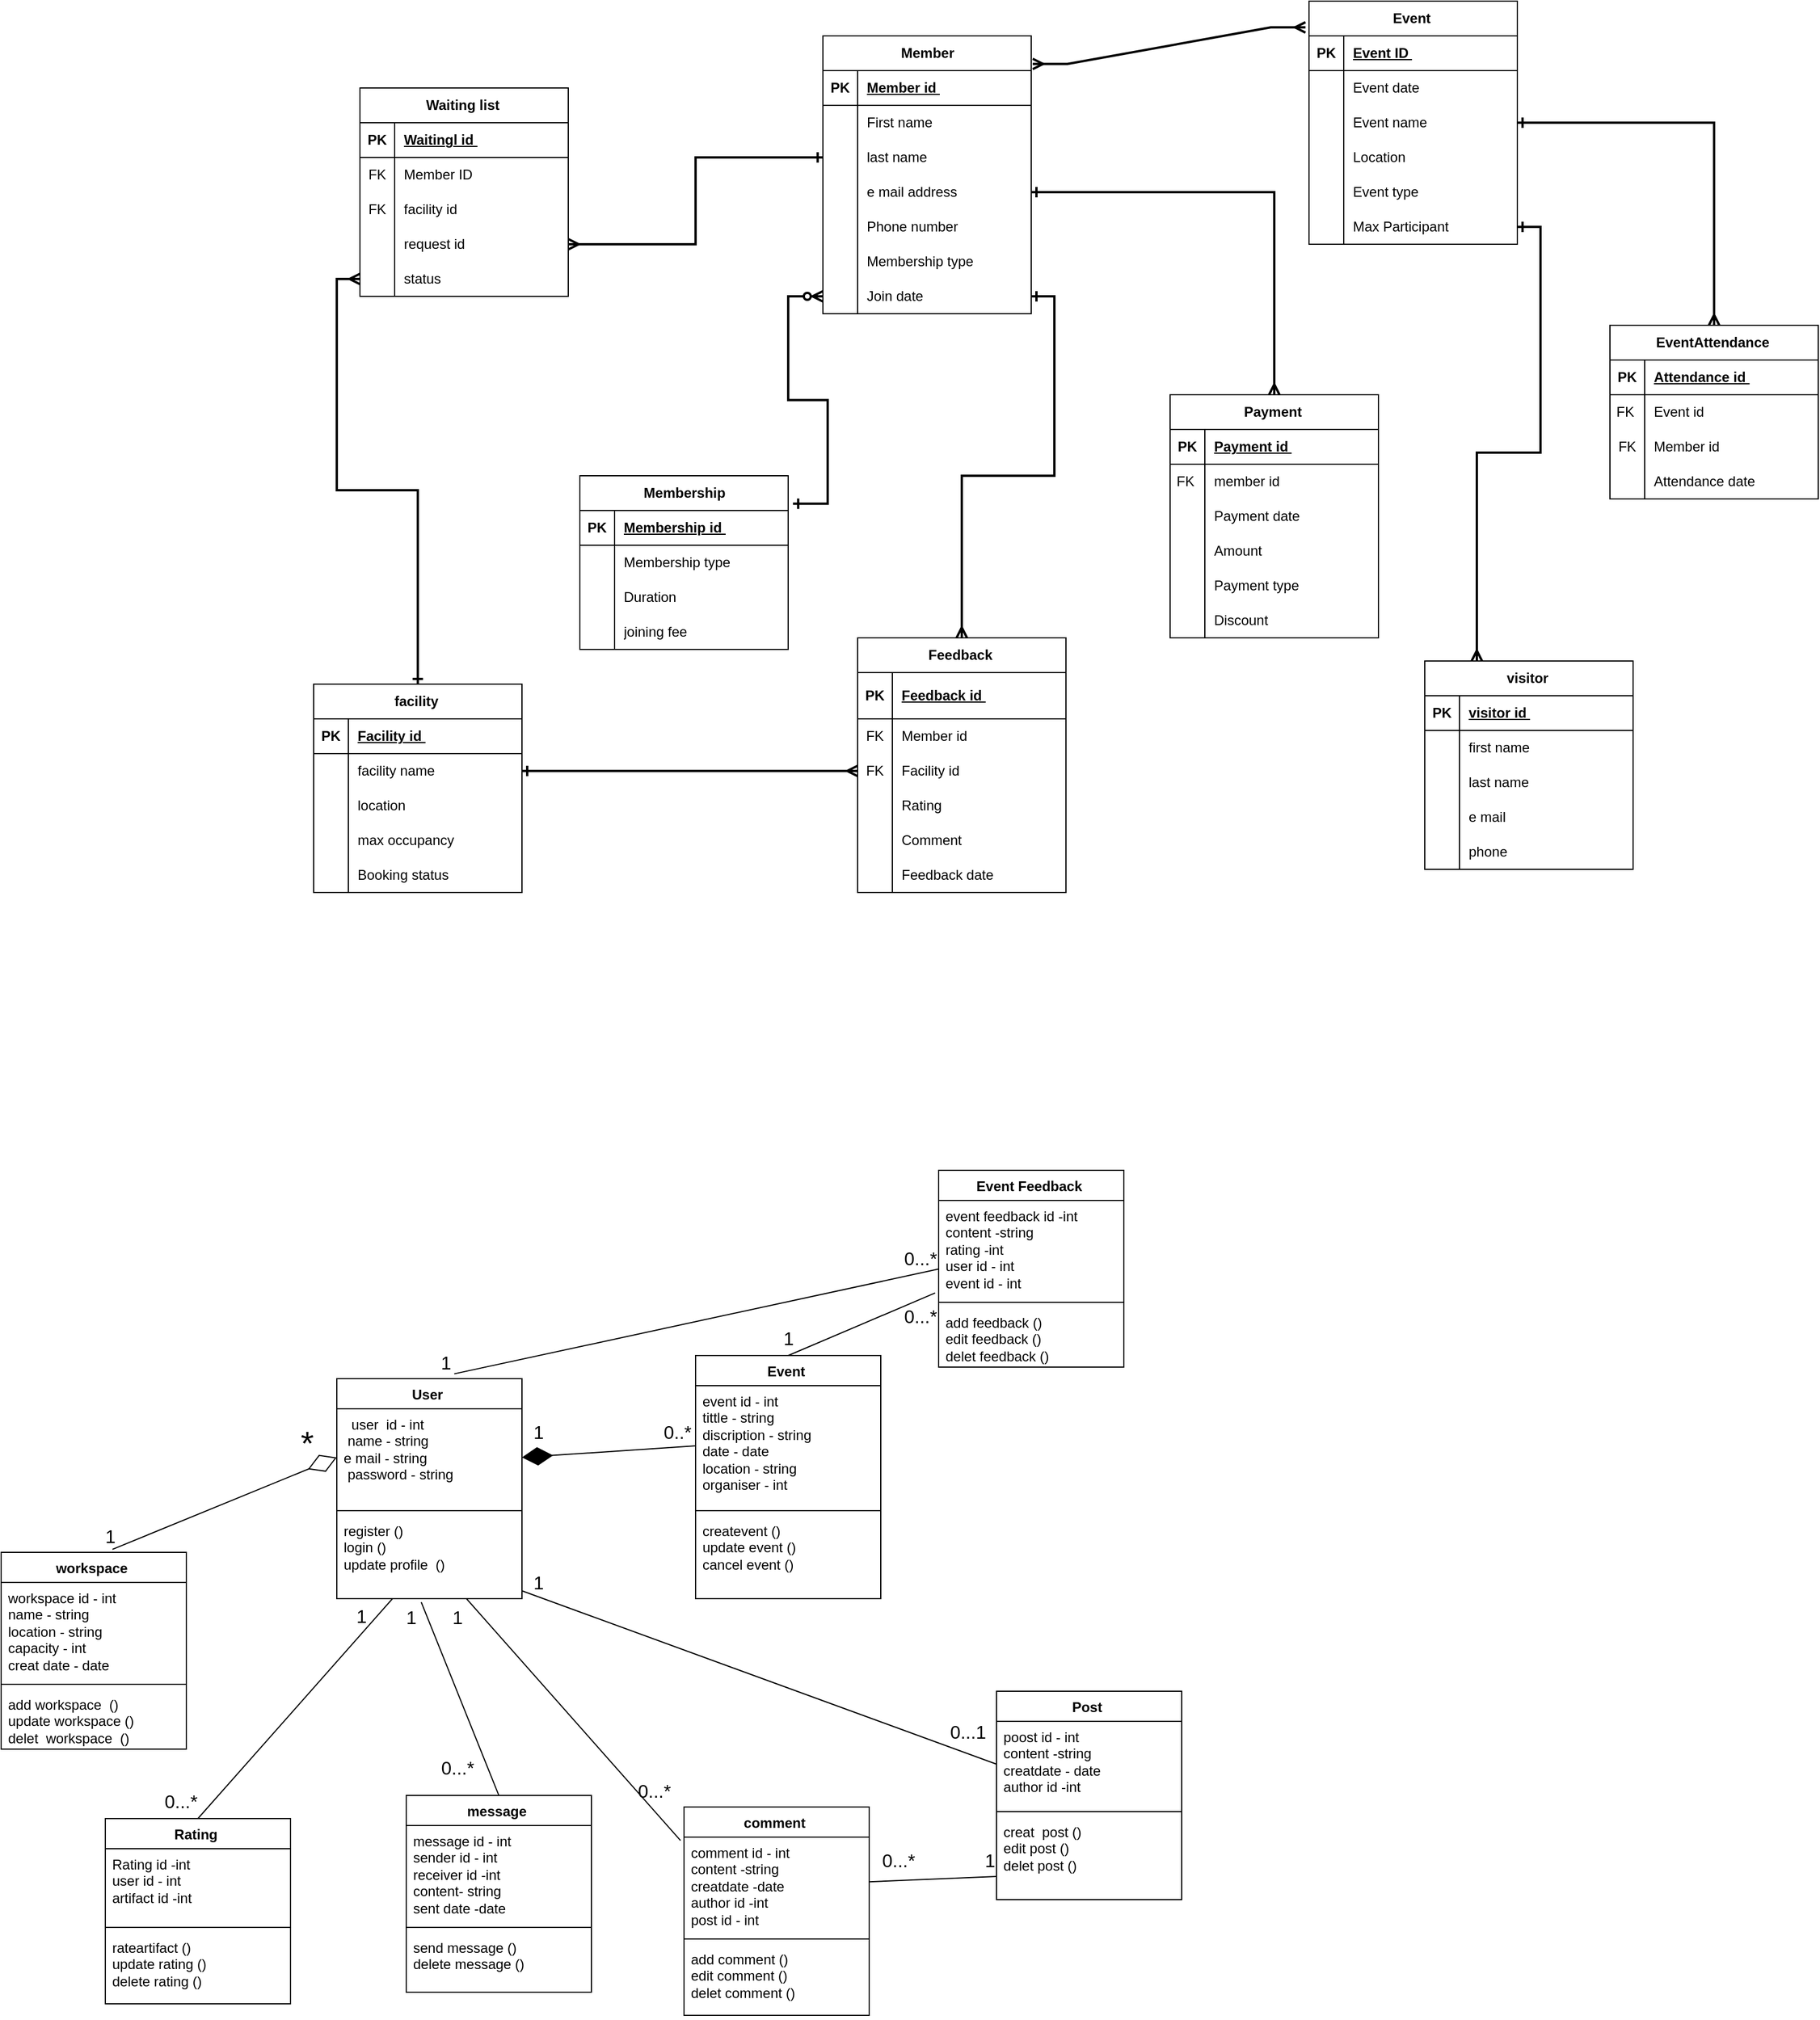 <mxfile version="25.0.1">
  <diagram name="Page-1" id="A0l3lv49nhiMhyfSP8_K">
    <mxGraphModel dx="1764" dy="710" grid="1" gridSize="10" guides="1" tooltips="1" connect="1" arrows="1" fold="1" page="1" pageScale="1" pageWidth="827" pageHeight="1169" math="0" shadow="0">
      <root>
        <mxCell id="0" />
        <mxCell id="1" parent="0" />
        <mxCell id="4wxEPNHMeHHqFn9n3pf--1" value="Member" style="shape=table;startSize=30;container=1;collapsible=1;childLayout=tableLayout;fixedRows=1;rowLines=0;fontStyle=1;align=center;resizeLast=1;html=1;" parent="1" vertex="1">
          <mxGeometry x="-30" y="80" width="180" height="240" as="geometry" />
        </mxCell>
        <mxCell id="4wxEPNHMeHHqFn9n3pf--2" value="" style="shape=tableRow;horizontal=0;startSize=0;swimlaneHead=0;swimlaneBody=0;fillColor=none;collapsible=0;dropTarget=0;points=[[0,0.5],[1,0.5]];portConstraint=eastwest;top=0;left=0;right=0;bottom=1;" parent="4wxEPNHMeHHqFn9n3pf--1" vertex="1">
          <mxGeometry y="30" width="180" height="30" as="geometry" />
        </mxCell>
        <mxCell id="4wxEPNHMeHHqFn9n3pf--3" value="PK" style="shape=partialRectangle;connectable=0;fillColor=none;top=0;left=0;bottom=0;right=0;fontStyle=1;overflow=hidden;whiteSpace=wrap;html=1;" parent="4wxEPNHMeHHqFn9n3pf--2" vertex="1">
          <mxGeometry width="30" height="30" as="geometry">
            <mxRectangle width="30" height="30" as="alternateBounds" />
          </mxGeometry>
        </mxCell>
        <mxCell id="4wxEPNHMeHHqFn9n3pf--4" value="Member id&amp;nbsp;" style="shape=partialRectangle;connectable=0;fillColor=none;top=0;left=0;bottom=0;right=0;align=left;spacingLeft=6;fontStyle=5;overflow=hidden;whiteSpace=wrap;html=1;" parent="4wxEPNHMeHHqFn9n3pf--2" vertex="1">
          <mxGeometry x="30" width="150" height="30" as="geometry">
            <mxRectangle width="150" height="30" as="alternateBounds" />
          </mxGeometry>
        </mxCell>
        <mxCell id="4wxEPNHMeHHqFn9n3pf--5" value="" style="shape=tableRow;horizontal=0;startSize=0;swimlaneHead=0;swimlaneBody=0;fillColor=none;collapsible=0;dropTarget=0;points=[[0,0.5],[1,0.5]];portConstraint=eastwest;top=0;left=0;right=0;bottom=0;" parent="4wxEPNHMeHHqFn9n3pf--1" vertex="1">
          <mxGeometry y="60" width="180" height="30" as="geometry" />
        </mxCell>
        <mxCell id="4wxEPNHMeHHqFn9n3pf--6" value="" style="shape=partialRectangle;connectable=0;fillColor=none;top=0;left=0;bottom=0;right=0;editable=1;overflow=hidden;whiteSpace=wrap;html=1;" parent="4wxEPNHMeHHqFn9n3pf--5" vertex="1">
          <mxGeometry width="30" height="30" as="geometry">
            <mxRectangle width="30" height="30" as="alternateBounds" />
          </mxGeometry>
        </mxCell>
        <mxCell id="4wxEPNHMeHHqFn9n3pf--7" value="First name&amp;nbsp;" style="shape=partialRectangle;connectable=0;fillColor=none;top=0;left=0;bottom=0;right=0;align=left;spacingLeft=6;overflow=hidden;whiteSpace=wrap;html=1;" parent="4wxEPNHMeHHqFn9n3pf--5" vertex="1">
          <mxGeometry x="30" width="150" height="30" as="geometry">
            <mxRectangle width="150" height="30" as="alternateBounds" />
          </mxGeometry>
        </mxCell>
        <mxCell id="4wxEPNHMeHHqFn9n3pf--8" value="" style="shape=tableRow;horizontal=0;startSize=0;swimlaneHead=0;swimlaneBody=0;fillColor=none;collapsible=0;dropTarget=0;points=[[0,0.5],[1,0.5]];portConstraint=eastwest;top=0;left=0;right=0;bottom=0;" parent="4wxEPNHMeHHqFn9n3pf--1" vertex="1">
          <mxGeometry y="90" width="180" height="30" as="geometry" />
        </mxCell>
        <mxCell id="4wxEPNHMeHHqFn9n3pf--9" value="" style="shape=partialRectangle;connectable=0;fillColor=none;top=0;left=0;bottom=0;right=0;editable=1;overflow=hidden;whiteSpace=wrap;html=1;" parent="4wxEPNHMeHHqFn9n3pf--8" vertex="1">
          <mxGeometry width="30" height="30" as="geometry">
            <mxRectangle width="30" height="30" as="alternateBounds" />
          </mxGeometry>
        </mxCell>
        <mxCell id="4wxEPNHMeHHqFn9n3pf--10" value="last name&amp;nbsp;" style="shape=partialRectangle;connectable=0;fillColor=none;top=0;left=0;bottom=0;right=0;align=left;spacingLeft=6;overflow=hidden;whiteSpace=wrap;html=1;" parent="4wxEPNHMeHHqFn9n3pf--8" vertex="1">
          <mxGeometry x="30" width="150" height="30" as="geometry">
            <mxRectangle width="150" height="30" as="alternateBounds" />
          </mxGeometry>
        </mxCell>
        <mxCell id="4wxEPNHMeHHqFn9n3pf--11" value="" style="shape=tableRow;horizontal=0;startSize=0;swimlaneHead=0;swimlaneBody=0;fillColor=none;collapsible=0;dropTarget=0;points=[[0,0.5],[1,0.5]];portConstraint=eastwest;top=0;left=0;right=0;bottom=0;" parent="4wxEPNHMeHHqFn9n3pf--1" vertex="1">
          <mxGeometry y="120" width="180" height="30" as="geometry" />
        </mxCell>
        <mxCell id="4wxEPNHMeHHqFn9n3pf--12" value="" style="shape=partialRectangle;connectable=0;fillColor=none;top=0;left=0;bottom=0;right=0;editable=1;overflow=hidden;whiteSpace=wrap;html=1;" parent="4wxEPNHMeHHqFn9n3pf--11" vertex="1">
          <mxGeometry width="30" height="30" as="geometry">
            <mxRectangle width="30" height="30" as="alternateBounds" />
          </mxGeometry>
        </mxCell>
        <mxCell id="4wxEPNHMeHHqFn9n3pf--13" value="e mail address" style="shape=partialRectangle;connectable=0;fillColor=none;top=0;left=0;bottom=0;right=0;align=left;spacingLeft=6;overflow=hidden;whiteSpace=wrap;html=1;" parent="4wxEPNHMeHHqFn9n3pf--11" vertex="1">
          <mxGeometry x="30" width="150" height="30" as="geometry">
            <mxRectangle width="150" height="30" as="alternateBounds" />
          </mxGeometry>
        </mxCell>
        <mxCell id="4wxEPNHMeHHqFn9n3pf--27" value="" style="shape=tableRow;horizontal=0;startSize=0;swimlaneHead=0;swimlaneBody=0;fillColor=none;collapsible=0;dropTarget=0;points=[[0,0.5],[1,0.5]];portConstraint=eastwest;top=0;left=0;right=0;bottom=0;" parent="4wxEPNHMeHHqFn9n3pf--1" vertex="1">
          <mxGeometry y="150" width="180" height="30" as="geometry" />
        </mxCell>
        <mxCell id="4wxEPNHMeHHqFn9n3pf--28" value="" style="shape=partialRectangle;connectable=0;fillColor=none;top=0;left=0;bottom=0;right=0;editable=1;overflow=hidden;whiteSpace=wrap;html=1;" parent="4wxEPNHMeHHqFn9n3pf--27" vertex="1">
          <mxGeometry width="30" height="30" as="geometry">
            <mxRectangle width="30" height="30" as="alternateBounds" />
          </mxGeometry>
        </mxCell>
        <mxCell id="4wxEPNHMeHHqFn9n3pf--29" value="Phone number&amp;nbsp;" style="shape=partialRectangle;connectable=0;fillColor=none;top=0;left=0;bottom=0;right=0;align=left;spacingLeft=6;overflow=hidden;whiteSpace=wrap;html=1;" parent="4wxEPNHMeHHqFn9n3pf--27" vertex="1">
          <mxGeometry x="30" width="150" height="30" as="geometry">
            <mxRectangle width="150" height="30" as="alternateBounds" />
          </mxGeometry>
        </mxCell>
        <mxCell id="4wxEPNHMeHHqFn9n3pf--30" value="" style="shape=tableRow;horizontal=0;startSize=0;swimlaneHead=0;swimlaneBody=0;fillColor=none;collapsible=0;dropTarget=0;points=[[0,0.5],[1,0.5]];portConstraint=eastwest;top=0;left=0;right=0;bottom=0;" parent="4wxEPNHMeHHqFn9n3pf--1" vertex="1">
          <mxGeometry y="180" width="180" height="30" as="geometry" />
        </mxCell>
        <mxCell id="4wxEPNHMeHHqFn9n3pf--31" value="" style="shape=partialRectangle;connectable=0;fillColor=none;top=0;left=0;bottom=0;right=0;editable=1;overflow=hidden;whiteSpace=wrap;html=1;" parent="4wxEPNHMeHHqFn9n3pf--30" vertex="1">
          <mxGeometry width="30" height="30" as="geometry">
            <mxRectangle width="30" height="30" as="alternateBounds" />
          </mxGeometry>
        </mxCell>
        <mxCell id="4wxEPNHMeHHqFn9n3pf--32" value="Membership type" style="shape=partialRectangle;connectable=0;fillColor=none;top=0;left=0;bottom=0;right=0;align=left;spacingLeft=6;overflow=hidden;whiteSpace=wrap;html=1;" parent="4wxEPNHMeHHqFn9n3pf--30" vertex="1">
          <mxGeometry x="30" width="150" height="30" as="geometry">
            <mxRectangle width="150" height="30" as="alternateBounds" />
          </mxGeometry>
        </mxCell>
        <mxCell id="4wxEPNHMeHHqFn9n3pf--33" value="" style="shape=tableRow;horizontal=0;startSize=0;swimlaneHead=0;swimlaneBody=0;fillColor=none;collapsible=0;dropTarget=0;points=[[0,0.5],[1,0.5]];portConstraint=eastwest;top=0;left=0;right=0;bottom=0;" parent="4wxEPNHMeHHqFn9n3pf--1" vertex="1">
          <mxGeometry y="210" width="180" height="30" as="geometry" />
        </mxCell>
        <mxCell id="4wxEPNHMeHHqFn9n3pf--34" value="" style="shape=partialRectangle;connectable=0;fillColor=none;top=0;left=0;bottom=0;right=0;editable=1;overflow=hidden;whiteSpace=wrap;html=1;" parent="4wxEPNHMeHHqFn9n3pf--33" vertex="1">
          <mxGeometry width="30" height="30" as="geometry">
            <mxRectangle width="30" height="30" as="alternateBounds" />
          </mxGeometry>
        </mxCell>
        <mxCell id="4wxEPNHMeHHqFn9n3pf--35" value="Join date&amp;nbsp;" style="shape=partialRectangle;connectable=0;fillColor=none;top=0;left=0;bottom=0;right=0;align=left;spacingLeft=6;overflow=hidden;whiteSpace=wrap;html=1;" parent="4wxEPNHMeHHqFn9n3pf--33" vertex="1">
          <mxGeometry x="30" width="150" height="30" as="geometry">
            <mxRectangle width="150" height="30" as="alternateBounds" />
          </mxGeometry>
        </mxCell>
        <mxCell id="4wxEPNHMeHHqFn9n3pf--36" value="Event&amp;nbsp;" style="shape=table;startSize=30;container=1;collapsible=1;childLayout=tableLayout;fixedRows=1;rowLines=0;fontStyle=1;align=center;resizeLast=1;html=1;" parent="1" vertex="1">
          <mxGeometry x="390" y="50" width="180" height="210" as="geometry" />
        </mxCell>
        <mxCell id="4wxEPNHMeHHqFn9n3pf--37" value="" style="shape=tableRow;horizontal=0;startSize=0;swimlaneHead=0;swimlaneBody=0;fillColor=none;collapsible=0;dropTarget=0;points=[[0,0.5],[1,0.5]];portConstraint=eastwest;top=0;left=0;right=0;bottom=1;" parent="4wxEPNHMeHHqFn9n3pf--36" vertex="1">
          <mxGeometry y="30" width="180" height="30" as="geometry" />
        </mxCell>
        <mxCell id="4wxEPNHMeHHqFn9n3pf--38" value="PK" style="shape=partialRectangle;connectable=0;fillColor=none;top=0;left=0;bottom=0;right=0;fontStyle=1;overflow=hidden;whiteSpace=wrap;html=1;" parent="4wxEPNHMeHHqFn9n3pf--37" vertex="1">
          <mxGeometry width="30" height="30" as="geometry">
            <mxRectangle width="30" height="30" as="alternateBounds" />
          </mxGeometry>
        </mxCell>
        <mxCell id="4wxEPNHMeHHqFn9n3pf--39" value="Event ID&amp;nbsp;" style="shape=partialRectangle;connectable=0;fillColor=none;top=0;left=0;bottom=0;right=0;align=left;spacingLeft=6;fontStyle=5;overflow=hidden;whiteSpace=wrap;html=1;" parent="4wxEPNHMeHHqFn9n3pf--37" vertex="1">
          <mxGeometry x="30" width="150" height="30" as="geometry">
            <mxRectangle width="150" height="30" as="alternateBounds" />
          </mxGeometry>
        </mxCell>
        <mxCell id="4wxEPNHMeHHqFn9n3pf--40" value="" style="shape=tableRow;horizontal=0;startSize=0;swimlaneHead=0;swimlaneBody=0;fillColor=none;collapsible=0;dropTarget=0;points=[[0,0.5],[1,0.5]];portConstraint=eastwest;top=0;left=0;right=0;bottom=0;" parent="4wxEPNHMeHHqFn9n3pf--36" vertex="1">
          <mxGeometry y="60" width="180" height="30" as="geometry" />
        </mxCell>
        <mxCell id="4wxEPNHMeHHqFn9n3pf--41" value="" style="shape=partialRectangle;connectable=0;fillColor=none;top=0;left=0;bottom=0;right=0;editable=1;overflow=hidden;whiteSpace=wrap;html=1;" parent="4wxEPNHMeHHqFn9n3pf--40" vertex="1">
          <mxGeometry width="30" height="30" as="geometry">
            <mxRectangle width="30" height="30" as="alternateBounds" />
          </mxGeometry>
        </mxCell>
        <mxCell id="4wxEPNHMeHHqFn9n3pf--42" value="Event date&amp;nbsp;" style="shape=partialRectangle;connectable=0;fillColor=none;top=0;left=0;bottom=0;right=0;align=left;spacingLeft=6;overflow=hidden;whiteSpace=wrap;html=1;" parent="4wxEPNHMeHHqFn9n3pf--40" vertex="1">
          <mxGeometry x="30" width="150" height="30" as="geometry">
            <mxRectangle width="150" height="30" as="alternateBounds" />
          </mxGeometry>
        </mxCell>
        <mxCell id="4wxEPNHMeHHqFn9n3pf--43" value="" style="shape=tableRow;horizontal=0;startSize=0;swimlaneHead=0;swimlaneBody=0;fillColor=none;collapsible=0;dropTarget=0;points=[[0,0.5],[1,0.5]];portConstraint=eastwest;top=0;left=0;right=0;bottom=0;" parent="4wxEPNHMeHHqFn9n3pf--36" vertex="1">
          <mxGeometry y="90" width="180" height="30" as="geometry" />
        </mxCell>
        <mxCell id="4wxEPNHMeHHqFn9n3pf--44" value="" style="shape=partialRectangle;connectable=0;fillColor=none;top=0;left=0;bottom=0;right=0;editable=1;overflow=hidden;whiteSpace=wrap;html=1;" parent="4wxEPNHMeHHqFn9n3pf--43" vertex="1">
          <mxGeometry width="30" height="30" as="geometry">
            <mxRectangle width="30" height="30" as="alternateBounds" />
          </mxGeometry>
        </mxCell>
        <mxCell id="4wxEPNHMeHHqFn9n3pf--45" value="Event name&amp;nbsp;" style="shape=partialRectangle;connectable=0;fillColor=none;top=0;left=0;bottom=0;right=0;align=left;spacingLeft=6;overflow=hidden;whiteSpace=wrap;html=1;" parent="4wxEPNHMeHHqFn9n3pf--43" vertex="1">
          <mxGeometry x="30" width="150" height="30" as="geometry">
            <mxRectangle width="150" height="30" as="alternateBounds" />
          </mxGeometry>
        </mxCell>
        <mxCell id="4wxEPNHMeHHqFn9n3pf--46" value="" style="shape=tableRow;horizontal=0;startSize=0;swimlaneHead=0;swimlaneBody=0;fillColor=none;collapsible=0;dropTarget=0;points=[[0,0.5],[1,0.5]];portConstraint=eastwest;top=0;left=0;right=0;bottom=0;" parent="4wxEPNHMeHHqFn9n3pf--36" vertex="1">
          <mxGeometry y="120" width="180" height="30" as="geometry" />
        </mxCell>
        <mxCell id="4wxEPNHMeHHqFn9n3pf--47" value="" style="shape=partialRectangle;connectable=0;fillColor=none;top=0;left=0;bottom=0;right=0;editable=1;overflow=hidden;whiteSpace=wrap;html=1;" parent="4wxEPNHMeHHqFn9n3pf--46" vertex="1">
          <mxGeometry width="30" height="30" as="geometry">
            <mxRectangle width="30" height="30" as="alternateBounds" />
          </mxGeometry>
        </mxCell>
        <mxCell id="4wxEPNHMeHHqFn9n3pf--48" value="Location&amp;nbsp;" style="shape=partialRectangle;connectable=0;fillColor=none;top=0;left=0;bottom=0;right=0;align=left;spacingLeft=6;overflow=hidden;whiteSpace=wrap;html=1;" parent="4wxEPNHMeHHqFn9n3pf--46" vertex="1">
          <mxGeometry x="30" width="150" height="30" as="geometry">
            <mxRectangle width="150" height="30" as="alternateBounds" />
          </mxGeometry>
        </mxCell>
        <mxCell id="4wxEPNHMeHHqFn9n3pf--49" value="" style="shape=tableRow;horizontal=0;startSize=0;swimlaneHead=0;swimlaneBody=0;fillColor=none;collapsible=0;dropTarget=0;points=[[0,0.5],[1,0.5]];portConstraint=eastwest;top=0;left=0;right=0;bottom=0;" parent="4wxEPNHMeHHqFn9n3pf--36" vertex="1">
          <mxGeometry y="150" width="180" height="30" as="geometry" />
        </mxCell>
        <mxCell id="4wxEPNHMeHHqFn9n3pf--50" value="" style="shape=partialRectangle;connectable=0;fillColor=none;top=0;left=0;bottom=0;right=0;editable=1;overflow=hidden;whiteSpace=wrap;html=1;" parent="4wxEPNHMeHHqFn9n3pf--49" vertex="1">
          <mxGeometry width="30" height="30" as="geometry">
            <mxRectangle width="30" height="30" as="alternateBounds" />
          </mxGeometry>
        </mxCell>
        <mxCell id="4wxEPNHMeHHqFn9n3pf--51" value="Event type&amp;nbsp;" style="shape=partialRectangle;connectable=0;fillColor=none;top=0;left=0;bottom=0;right=0;align=left;spacingLeft=6;overflow=hidden;whiteSpace=wrap;html=1;" parent="4wxEPNHMeHHqFn9n3pf--49" vertex="1">
          <mxGeometry x="30" width="150" height="30" as="geometry">
            <mxRectangle width="150" height="30" as="alternateBounds" />
          </mxGeometry>
        </mxCell>
        <mxCell id="4wxEPNHMeHHqFn9n3pf--68" value="" style="shape=tableRow;horizontal=0;startSize=0;swimlaneHead=0;swimlaneBody=0;fillColor=none;collapsible=0;dropTarget=0;points=[[0,0.5],[1,0.5]];portConstraint=eastwest;top=0;left=0;right=0;bottom=0;" parent="4wxEPNHMeHHqFn9n3pf--36" vertex="1">
          <mxGeometry y="180" width="180" height="30" as="geometry" />
        </mxCell>
        <mxCell id="4wxEPNHMeHHqFn9n3pf--69" value="" style="shape=partialRectangle;connectable=0;fillColor=none;top=0;left=0;bottom=0;right=0;editable=1;overflow=hidden;whiteSpace=wrap;html=1;" parent="4wxEPNHMeHHqFn9n3pf--68" vertex="1">
          <mxGeometry width="30" height="30" as="geometry">
            <mxRectangle width="30" height="30" as="alternateBounds" />
          </mxGeometry>
        </mxCell>
        <mxCell id="4wxEPNHMeHHqFn9n3pf--70" value="Max Participant&amp;nbsp;" style="shape=partialRectangle;connectable=0;fillColor=none;top=0;left=0;bottom=0;right=0;align=left;spacingLeft=6;overflow=hidden;whiteSpace=wrap;html=1;" parent="4wxEPNHMeHHqFn9n3pf--68" vertex="1">
          <mxGeometry x="30" width="150" height="30" as="geometry">
            <mxRectangle width="150" height="30" as="alternateBounds" />
          </mxGeometry>
        </mxCell>
        <mxCell id="4wxEPNHMeHHqFn9n3pf--71" value="Feedback&amp;nbsp;" style="shape=table;startSize=30;container=1;collapsible=1;childLayout=tableLayout;fixedRows=1;rowLines=0;fontStyle=1;align=center;resizeLast=1;html=1;" parent="1" vertex="1">
          <mxGeometry y="600" width="180" height="220.0" as="geometry" />
        </mxCell>
        <mxCell id="4wxEPNHMeHHqFn9n3pf--72" value="" style="shape=tableRow;horizontal=0;startSize=0;swimlaneHead=0;swimlaneBody=0;fillColor=none;collapsible=0;dropTarget=0;points=[[0,0.5],[1,0.5]];portConstraint=eastwest;top=0;left=0;right=0;bottom=1;" parent="4wxEPNHMeHHqFn9n3pf--71" vertex="1">
          <mxGeometry y="30" width="180" height="40" as="geometry" />
        </mxCell>
        <mxCell id="4wxEPNHMeHHqFn9n3pf--73" value="PK" style="shape=partialRectangle;connectable=0;fillColor=none;top=0;left=0;bottom=0;right=0;fontStyle=1;overflow=hidden;whiteSpace=wrap;html=1;" parent="4wxEPNHMeHHqFn9n3pf--72" vertex="1">
          <mxGeometry width="30" height="40" as="geometry">
            <mxRectangle width="30" height="40" as="alternateBounds" />
          </mxGeometry>
        </mxCell>
        <mxCell id="4wxEPNHMeHHqFn9n3pf--74" value="Feedback id&amp;nbsp;" style="shape=partialRectangle;connectable=0;fillColor=none;top=0;left=0;bottom=0;right=0;align=left;spacingLeft=6;fontStyle=5;overflow=hidden;whiteSpace=wrap;html=1;" parent="4wxEPNHMeHHqFn9n3pf--72" vertex="1">
          <mxGeometry x="30" width="150" height="40" as="geometry">
            <mxRectangle width="150" height="40" as="alternateBounds" />
          </mxGeometry>
        </mxCell>
        <mxCell id="4wxEPNHMeHHqFn9n3pf--75" value="" style="shape=tableRow;horizontal=0;startSize=0;swimlaneHead=0;swimlaneBody=0;fillColor=none;collapsible=0;dropTarget=0;points=[[0,0.5],[1,0.5]];portConstraint=eastwest;top=0;left=0;right=0;bottom=0;" parent="4wxEPNHMeHHqFn9n3pf--71" vertex="1">
          <mxGeometry y="70" width="180" height="30" as="geometry" />
        </mxCell>
        <mxCell id="4wxEPNHMeHHqFn9n3pf--76" value="FK" style="shape=partialRectangle;connectable=0;fillColor=none;top=0;left=0;bottom=0;right=0;editable=1;overflow=hidden;whiteSpace=wrap;html=1;" parent="4wxEPNHMeHHqFn9n3pf--75" vertex="1">
          <mxGeometry width="30" height="30" as="geometry">
            <mxRectangle width="30" height="30" as="alternateBounds" />
          </mxGeometry>
        </mxCell>
        <mxCell id="4wxEPNHMeHHqFn9n3pf--77" value="Member id&amp;nbsp;" style="shape=partialRectangle;connectable=0;fillColor=none;top=0;left=0;bottom=0;right=0;align=left;spacingLeft=6;overflow=hidden;whiteSpace=wrap;html=1;" parent="4wxEPNHMeHHqFn9n3pf--75" vertex="1">
          <mxGeometry x="30" width="150" height="30" as="geometry">
            <mxRectangle width="150" height="30" as="alternateBounds" />
          </mxGeometry>
        </mxCell>
        <mxCell id="4wxEPNHMeHHqFn9n3pf--78" value="" style="shape=tableRow;horizontal=0;startSize=0;swimlaneHead=0;swimlaneBody=0;fillColor=none;collapsible=0;dropTarget=0;points=[[0,0.5],[1,0.5]];portConstraint=eastwest;top=0;left=0;right=0;bottom=0;" parent="4wxEPNHMeHHqFn9n3pf--71" vertex="1">
          <mxGeometry y="100" width="180" height="30" as="geometry" />
        </mxCell>
        <mxCell id="4wxEPNHMeHHqFn9n3pf--79" value="FK" style="shape=partialRectangle;connectable=0;fillColor=none;top=0;left=0;bottom=0;right=0;editable=1;overflow=hidden;whiteSpace=wrap;html=1;" parent="4wxEPNHMeHHqFn9n3pf--78" vertex="1">
          <mxGeometry width="30" height="30" as="geometry">
            <mxRectangle width="30" height="30" as="alternateBounds" />
          </mxGeometry>
        </mxCell>
        <mxCell id="4wxEPNHMeHHqFn9n3pf--80" value="Facility id&amp;nbsp;" style="shape=partialRectangle;connectable=0;fillColor=none;top=0;left=0;bottom=0;right=0;align=left;spacingLeft=6;overflow=hidden;whiteSpace=wrap;html=1;" parent="4wxEPNHMeHHqFn9n3pf--78" vertex="1">
          <mxGeometry x="30" width="150" height="30" as="geometry">
            <mxRectangle width="150" height="30" as="alternateBounds" />
          </mxGeometry>
        </mxCell>
        <mxCell id="4wxEPNHMeHHqFn9n3pf--81" value="" style="shape=tableRow;horizontal=0;startSize=0;swimlaneHead=0;swimlaneBody=0;fillColor=none;collapsible=0;dropTarget=0;points=[[0,0.5],[1,0.5]];portConstraint=eastwest;top=0;left=0;right=0;bottom=0;" parent="4wxEPNHMeHHqFn9n3pf--71" vertex="1">
          <mxGeometry y="130" width="180" height="30" as="geometry" />
        </mxCell>
        <mxCell id="4wxEPNHMeHHqFn9n3pf--82" value="" style="shape=partialRectangle;connectable=0;fillColor=none;top=0;left=0;bottom=0;right=0;editable=1;overflow=hidden;whiteSpace=wrap;html=1;" parent="4wxEPNHMeHHqFn9n3pf--81" vertex="1">
          <mxGeometry width="30" height="30" as="geometry">
            <mxRectangle width="30" height="30" as="alternateBounds" />
          </mxGeometry>
        </mxCell>
        <mxCell id="4wxEPNHMeHHqFn9n3pf--83" value="Rating&amp;nbsp;" style="shape=partialRectangle;connectable=0;fillColor=none;top=0;left=0;bottom=0;right=0;align=left;spacingLeft=6;overflow=hidden;whiteSpace=wrap;html=1;" parent="4wxEPNHMeHHqFn9n3pf--81" vertex="1">
          <mxGeometry x="30" width="150" height="30" as="geometry">
            <mxRectangle width="150" height="30" as="alternateBounds" />
          </mxGeometry>
        </mxCell>
        <mxCell id="4wxEPNHMeHHqFn9n3pf--84" value="" style="shape=tableRow;horizontal=0;startSize=0;swimlaneHead=0;swimlaneBody=0;fillColor=none;collapsible=0;dropTarget=0;points=[[0,0.5],[1,0.5]];portConstraint=eastwest;top=0;left=0;right=0;bottom=0;" parent="4wxEPNHMeHHqFn9n3pf--71" vertex="1">
          <mxGeometry y="160" width="180" height="30" as="geometry" />
        </mxCell>
        <mxCell id="4wxEPNHMeHHqFn9n3pf--85" value="" style="shape=partialRectangle;connectable=0;fillColor=none;top=0;left=0;bottom=0;right=0;editable=1;overflow=hidden;whiteSpace=wrap;html=1;" parent="4wxEPNHMeHHqFn9n3pf--84" vertex="1">
          <mxGeometry width="30" height="30" as="geometry">
            <mxRectangle width="30" height="30" as="alternateBounds" />
          </mxGeometry>
        </mxCell>
        <mxCell id="4wxEPNHMeHHqFn9n3pf--86" value="Comment&amp;nbsp;" style="shape=partialRectangle;connectable=0;fillColor=none;top=0;left=0;bottom=0;right=0;align=left;spacingLeft=6;overflow=hidden;whiteSpace=wrap;html=1;" parent="4wxEPNHMeHHqFn9n3pf--84" vertex="1">
          <mxGeometry x="30" width="150" height="30" as="geometry">
            <mxRectangle width="150" height="30" as="alternateBounds" />
          </mxGeometry>
        </mxCell>
        <mxCell id="4wxEPNHMeHHqFn9n3pf--87" value="" style="shape=tableRow;horizontal=0;startSize=0;swimlaneHead=0;swimlaneBody=0;fillColor=none;collapsible=0;dropTarget=0;points=[[0,0.5],[1,0.5]];portConstraint=eastwest;top=0;left=0;right=0;bottom=0;" parent="4wxEPNHMeHHqFn9n3pf--71" vertex="1">
          <mxGeometry y="190" width="180" height="30" as="geometry" />
        </mxCell>
        <mxCell id="4wxEPNHMeHHqFn9n3pf--88" value="" style="shape=partialRectangle;connectable=0;fillColor=none;top=0;left=0;bottom=0;right=0;editable=1;overflow=hidden;whiteSpace=wrap;html=1;" parent="4wxEPNHMeHHqFn9n3pf--87" vertex="1">
          <mxGeometry width="30" height="30" as="geometry">
            <mxRectangle width="30" height="30" as="alternateBounds" />
          </mxGeometry>
        </mxCell>
        <mxCell id="4wxEPNHMeHHqFn9n3pf--89" value="Feedback date" style="shape=partialRectangle;connectable=0;fillColor=none;top=0;left=0;bottom=0;right=0;align=left;spacingLeft=6;overflow=hidden;whiteSpace=wrap;html=1;" parent="4wxEPNHMeHHqFn9n3pf--87" vertex="1">
          <mxGeometry x="30" width="150" height="30" as="geometry">
            <mxRectangle width="150" height="30" as="alternateBounds" />
          </mxGeometry>
        </mxCell>
        <mxCell id="4wxEPNHMeHHqFn9n3pf--90" value="EventAttendance&amp;nbsp;" style="shape=table;startSize=30;container=1;collapsible=1;childLayout=tableLayout;fixedRows=1;rowLines=0;fontStyle=1;align=center;resizeLast=1;html=1;" parent="1" vertex="1">
          <mxGeometry x="650" y="330" width="180" height="150" as="geometry" />
        </mxCell>
        <mxCell id="4wxEPNHMeHHqFn9n3pf--91" value="" style="shape=tableRow;horizontal=0;startSize=0;swimlaneHead=0;swimlaneBody=0;fillColor=none;collapsible=0;dropTarget=0;points=[[0,0.5],[1,0.5]];portConstraint=eastwest;top=0;left=0;right=0;bottom=1;" parent="4wxEPNHMeHHqFn9n3pf--90" vertex="1">
          <mxGeometry y="30" width="180" height="30" as="geometry" />
        </mxCell>
        <mxCell id="4wxEPNHMeHHqFn9n3pf--92" value="PK" style="shape=partialRectangle;connectable=0;fillColor=none;top=0;left=0;bottom=0;right=0;fontStyle=1;overflow=hidden;whiteSpace=wrap;html=1;" parent="4wxEPNHMeHHqFn9n3pf--91" vertex="1">
          <mxGeometry width="30" height="30" as="geometry">
            <mxRectangle width="30" height="30" as="alternateBounds" />
          </mxGeometry>
        </mxCell>
        <mxCell id="4wxEPNHMeHHqFn9n3pf--93" value="Attendance id&amp;nbsp;" style="shape=partialRectangle;connectable=0;fillColor=none;top=0;left=0;bottom=0;right=0;align=left;spacingLeft=6;fontStyle=5;overflow=hidden;whiteSpace=wrap;html=1;" parent="4wxEPNHMeHHqFn9n3pf--91" vertex="1">
          <mxGeometry x="30" width="150" height="30" as="geometry">
            <mxRectangle width="150" height="30" as="alternateBounds" />
          </mxGeometry>
        </mxCell>
        <mxCell id="4wxEPNHMeHHqFn9n3pf--94" value="" style="shape=tableRow;horizontal=0;startSize=0;swimlaneHead=0;swimlaneBody=0;fillColor=none;collapsible=0;dropTarget=0;points=[[0,0.5],[1,0.5]];portConstraint=eastwest;top=0;left=0;right=0;bottom=0;" parent="4wxEPNHMeHHqFn9n3pf--90" vertex="1">
          <mxGeometry y="60" width="180" height="30" as="geometry" />
        </mxCell>
        <mxCell id="4wxEPNHMeHHqFn9n3pf--95" value="FK&amp;nbsp;" style="shape=partialRectangle;connectable=0;fillColor=none;top=0;left=0;bottom=0;right=0;editable=1;overflow=hidden;whiteSpace=wrap;html=1;" parent="4wxEPNHMeHHqFn9n3pf--94" vertex="1">
          <mxGeometry width="30" height="30" as="geometry">
            <mxRectangle width="30" height="30" as="alternateBounds" />
          </mxGeometry>
        </mxCell>
        <mxCell id="4wxEPNHMeHHqFn9n3pf--96" value="Event id&amp;nbsp;" style="shape=partialRectangle;connectable=0;fillColor=none;top=0;left=0;bottom=0;right=0;align=left;spacingLeft=6;overflow=hidden;whiteSpace=wrap;html=1;" parent="4wxEPNHMeHHqFn9n3pf--94" vertex="1">
          <mxGeometry x="30" width="150" height="30" as="geometry">
            <mxRectangle width="150" height="30" as="alternateBounds" />
          </mxGeometry>
        </mxCell>
        <mxCell id="4wxEPNHMeHHqFn9n3pf--97" value="" style="shape=tableRow;horizontal=0;startSize=0;swimlaneHead=0;swimlaneBody=0;fillColor=none;collapsible=0;dropTarget=0;points=[[0,0.5],[1,0.5]];portConstraint=eastwest;top=0;left=0;right=0;bottom=0;" parent="4wxEPNHMeHHqFn9n3pf--90" vertex="1">
          <mxGeometry y="90" width="180" height="30" as="geometry" />
        </mxCell>
        <mxCell id="4wxEPNHMeHHqFn9n3pf--98" value="FK" style="shape=partialRectangle;connectable=0;fillColor=none;top=0;left=0;bottom=0;right=0;editable=1;overflow=hidden;whiteSpace=wrap;html=1;" parent="4wxEPNHMeHHqFn9n3pf--97" vertex="1">
          <mxGeometry width="30" height="30" as="geometry">
            <mxRectangle width="30" height="30" as="alternateBounds" />
          </mxGeometry>
        </mxCell>
        <mxCell id="4wxEPNHMeHHqFn9n3pf--99" value="Member id&amp;nbsp;" style="shape=partialRectangle;connectable=0;fillColor=none;top=0;left=0;bottom=0;right=0;align=left;spacingLeft=6;overflow=hidden;whiteSpace=wrap;html=1;" parent="4wxEPNHMeHHqFn9n3pf--97" vertex="1">
          <mxGeometry x="30" width="150" height="30" as="geometry">
            <mxRectangle width="150" height="30" as="alternateBounds" />
          </mxGeometry>
        </mxCell>
        <mxCell id="4wxEPNHMeHHqFn9n3pf--100" value="" style="shape=tableRow;horizontal=0;startSize=0;swimlaneHead=0;swimlaneBody=0;fillColor=none;collapsible=0;dropTarget=0;points=[[0,0.5],[1,0.5]];portConstraint=eastwest;top=0;left=0;right=0;bottom=0;" parent="4wxEPNHMeHHqFn9n3pf--90" vertex="1">
          <mxGeometry y="120" width="180" height="30" as="geometry" />
        </mxCell>
        <mxCell id="4wxEPNHMeHHqFn9n3pf--101" value="" style="shape=partialRectangle;connectable=0;fillColor=none;top=0;left=0;bottom=0;right=0;editable=1;overflow=hidden;whiteSpace=wrap;html=1;" parent="4wxEPNHMeHHqFn9n3pf--100" vertex="1">
          <mxGeometry width="30" height="30" as="geometry">
            <mxRectangle width="30" height="30" as="alternateBounds" />
          </mxGeometry>
        </mxCell>
        <mxCell id="4wxEPNHMeHHqFn9n3pf--102" value="Attendance date&amp;nbsp;" style="shape=partialRectangle;connectable=0;fillColor=none;top=0;left=0;bottom=0;right=0;align=left;spacingLeft=6;overflow=hidden;whiteSpace=wrap;html=1;" parent="4wxEPNHMeHHqFn9n3pf--100" vertex="1">
          <mxGeometry x="30" width="150" height="30" as="geometry">
            <mxRectangle width="150" height="30" as="alternateBounds" />
          </mxGeometry>
        </mxCell>
        <mxCell id="4wxEPNHMeHHqFn9n3pf--202" style="edgeStyle=orthogonalEdgeStyle;rounded=0;orthogonalLoop=1;jettySize=auto;html=1;entryX=0;entryY=0.5;entryDx=0;entryDy=0;strokeWidth=2;endArrow=ERmany;endFill=0;startArrow=ERone;startFill=0;" parent="1" source="4wxEPNHMeHHqFn9n3pf--103" target="4wxEPNHMeHHqFn9n3pf--184" edge="1">
          <mxGeometry relative="1" as="geometry" />
        </mxCell>
        <mxCell id="4wxEPNHMeHHqFn9n3pf--103" value="facility&amp;nbsp;" style="shape=table;startSize=30;container=1;collapsible=1;childLayout=tableLayout;fixedRows=1;rowLines=0;fontStyle=1;align=center;resizeLast=1;html=1;" parent="1" vertex="1">
          <mxGeometry x="-470" y="640" width="180" height="180" as="geometry" />
        </mxCell>
        <mxCell id="4wxEPNHMeHHqFn9n3pf--104" value="" style="shape=tableRow;horizontal=0;startSize=0;swimlaneHead=0;swimlaneBody=0;fillColor=none;collapsible=0;dropTarget=0;points=[[0,0.5],[1,0.5]];portConstraint=eastwest;top=0;left=0;right=0;bottom=1;" parent="4wxEPNHMeHHqFn9n3pf--103" vertex="1">
          <mxGeometry y="30" width="180" height="30" as="geometry" />
        </mxCell>
        <mxCell id="4wxEPNHMeHHqFn9n3pf--105" value="PK" style="shape=partialRectangle;connectable=0;fillColor=none;top=0;left=0;bottom=0;right=0;fontStyle=1;overflow=hidden;whiteSpace=wrap;html=1;" parent="4wxEPNHMeHHqFn9n3pf--104" vertex="1">
          <mxGeometry width="30" height="30" as="geometry">
            <mxRectangle width="30" height="30" as="alternateBounds" />
          </mxGeometry>
        </mxCell>
        <mxCell id="4wxEPNHMeHHqFn9n3pf--106" value="Facility id&amp;nbsp;" style="shape=partialRectangle;connectable=0;fillColor=none;top=0;left=0;bottom=0;right=0;align=left;spacingLeft=6;fontStyle=5;overflow=hidden;whiteSpace=wrap;html=1;" parent="4wxEPNHMeHHqFn9n3pf--104" vertex="1">
          <mxGeometry x="30" width="150" height="30" as="geometry">
            <mxRectangle width="150" height="30" as="alternateBounds" />
          </mxGeometry>
        </mxCell>
        <mxCell id="4wxEPNHMeHHqFn9n3pf--107" value="" style="shape=tableRow;horizontal=0;startSize=0;swimlaneHead=0;swimlaneBody=0;fillColor=none;collapsible=0;dropTarget=0;points=[[0,0.5],[1,0.5]];portConstraint=eastwest;top=0;left=0;right=0;bottom=0;" parent="4wxEPNHMeHHqFn9n3pf--103" vertex="1">
          <mxGeometry y="60" width="180" height="30" as="geometry" />
        </mxCell>
        <mxCell id="4wxEPNHMeHHqFn9n3pf--108" value="" style="shape=partialRectangle;connectable=0;fillColor=none;top=0;left=0;bottom=0;right=0;editable=1;overflow=hidden;whiteSpace=wrap;html=1;" parent="4wxEPNHMeHHqFn9n3pf--107" vertex="1">
          <mxGeometry width="30" height="30" as="geometry">
            <mxRectangle width="30" height="30" as="alternateBounds" />
          </mxGeometry>
        </mxCell>
        <mxCell id="4wxEPNHMeHHqFn9n3pf--109" value="facility name" style="shape=partialRectangle;connectable=0;fillColor=none;top=0;left=0;bottom=0;right=0;align=left;spacingLeft=6;overflow=hidden;whiteSpace=wrap;html=1;" parent="4wxEPNHMeHHqFn9n3pf--107" vertex="1">
          <mxGeometry x="30" width="150" height="30" as="geometry">
            <mxRectangle width="150" height="30" as="alternateBounds" />
          </mxGeometry>
        </mxCell>
        <mxCell id="4wxEPNHMeHHqFn9n3pf--110" value="" style="shape=tableRow;horizontal=0;startSize=0;swimlaneHead=0;swimlaneBody=0;fillColor=none;collapsible=0;dropTarget=0;points=[[0,0.5],[1,0.5]];portConstraint=eastwest;top=0;left=0;right=0;bottom=0;" parent="4wxEPNHMeHHqFn9n3pf--103" vertex="1">
          <mxGeometry y="90" width="180" height="30" as="geometry" />
        </mxCell>
        <mxCell id="4wxEPNHMeHHqFn9n3pf--111" value="" style="shape=partialRectangle;connectable=0;fillColor=none;top=0;left=0;bottom=0;right=0;editable=1;overflow=hidden;whiteSpace=wrap;html=1;" parent="4wxEPNHMeHHqFn9n3pf--110" vertex="1">
          <mxGeometry width="30" height="30" as="geometry">
            <mxRectangle width="30" height="30" as="alternateBounds" />
          </mxGeometry>
        </mxCell>
        <mxCell id="4wxEPNHMeHHqFn9n3pf--112" value="location&amp;nbsp;" style="shape=partialRectangle;connectable=0;fillColor=none;top=0;left=0;bottom=0;right=0;align=left;spacingLeft=6;overflow=hidden;whiteSpace=wrap;html=1;" parent="4wxEPNHMeHHqFn9n3pf--110" vertex="1">
          <mxGeometry x="30" width="150" height="30" as="geometry">
            <mxRectangle width="150" height="30" as="alternateBounds" />
          </mxGeometry>
        </mxCell>
        <mxCell id="4wxEPNHMeHHqFn9n3pf--113" value="" style="shape=tableRow;horizontal=0;startSize=0;swimlaneHead=0;swimlaneBody=0;fillColor=none;collapsible=0;dropTarget=0;points=[[0,0.5],[1,0.5]];portConstraint=eastwest;top=0;left=0;right=0;bottom=0;" parent="4wxEPNHMeHHqFn9n3pf--103" vertex="1">
          <mxGeometry y="120" width="180" height="30" as="geometry" />
        </mxCell>
        <mxCell id="4wxEPNHMeHHqFn9n3pf--114" value="" style="shape=partialRectangle;connectable=0;fillColor=none;top=0;left=0;bottom=0;right=0;editable=1;overflow=hidden;whiteSpace=wrap;html=1;" parent="4wxEPNHMeHHqFn9n3pf--113" vertex="1">
          <mxGeometry width="30" height="30" as="geometry">
            <mxRectangle width="30" height="30" as="alternateBounds" />
          </mxGeometry>
        </mxCell>
        <mxCell id="4wxEPNHMeHHqFn9n3pf--115" value="max occupancy&amp;nbsp;" style="shape=partialRectangle;connectable=0;fillColor=none;top=0;left=0;bottom=0;right=0;align=left;spacingLeft=6;overflow=hidden;whiteSpace=wrap;html=1;" parent="4wxEPNHMeHHqFn9n3pf--113" vertex="1">
          <mxGeometry x="30" width="150" height="30" as="geometry">
            <mxRectangle width="150" height="30" as="alternateBounds" />
          </mxGeometry>
        </mxCell>
        <mxCell id="4wxEPNHMeHHqFn9n3pf--116" value="" style="shape=tableRow;horizontal=0;startSize=0;swimlaneHead=0;swimlaneBody=0;fillColor=none;collapsible=0;dropTarget=0;points=[[0,0.5],[1,0.5]];portConstraint=eastwest;top=0;left=0;right=0;bottom=0;" parent="4wxEPNHMeHHqFn9n3pf--103" vertex="1">
          <mxGeometry y="150" width="180" height="30" as="geometry" />
        </mxCell>
        <mxCell id="4wxEPNHMeHHqFn9n3pf--117" value="" style="shape=partialRectangle;connectable=0;fillColor=none;top=0;left=0;bottom=0;right=0;editable=1;overflow=hidden;whiteSpace=wrap;html=1;" parent="4wxEPNHMeHHqFn9n3pf--116" vertex="1">
          <mxGeometry width="30" height="30" as="geometry">
            <mxRectangle width="30" height="30" as="alternateBounds" />
          </mxGeometry>
        </mxCell>
        <mxCell id="4wxEPNHMeHHqFn9n3pf--118" value="Booking status&amp;nbsp;" style="shape=partialRectangle;connectable=0;fillColor=none;top=0;left=0;bottom=0;right=0;align=left;spacingLeft=6;overflow=hidden;whiteSpace=wrap;html=1;" parent="4wxEPNHMeHHqFn9n3pf--116" vertex="1">
          <mxGeometry x="30" width="150" height="30" as="geometry">
            <mxRectangle width="150" height="30" as="alternateBounds" />
          </mxGeometry>
        </mxCell>
        <mxCell id="4wxEPNHMeHHqFn9n3pf--119" value="Payment&amp;nbsp;" style="shape=table;startSize=30;container=1;collapsible=1;childLayout=tableLayout;fixedRows=1;rowLines=0;fontStyle=1;align=center;resizeLast=1;html=1;" parent="1" vertex="1">
          <mxGeometry x="270" y="390" width="180" height="210" as="geometry" />
        </mxCell>
        <mxCell id="4wxEPNHMeHHqFn9n3pf--120" value="" style="shape=tableRow;horizontal=0;startSize=0;swimlaneHead=0;swimlaneBody=0;fillColor=none;collapsible=0;dropTarget=0;points=[[0,0.5],[1,0.5]];portConstraint=eastwest;top=0;left=0;right=0;bottom=1;" parent="4wxEPNHMeHHqFn9n3pf--119" vertex="1">
          <mxGeometry y="30" width="180" height="30" as="geometry" />
        </mxCell>
        <mxCell id="4wxEPNHMeHHqFn9n3pf--121" value="PK" style="shape=partialRectangle;connectable=0;fillColor=none;top=0;left=0;bottom=0;right=0;fontStyle=1;overflow=hidden;whiteSpace=wrap;html=1;" parent="4wxEPNHMeHHqFn9n3pf--120" vertex="1">
          <mxGeometry width="30" height="30" as="geometry">
            <mxRectangle width="30" height="30" as="alternateBounds" />
          </mxGeometry>
        </mxCell>
        <mxCell id="4wxEPNHMeHHqFn9n3pf--122" value="Payment id&amp;nbsp;" style="shape=partialRectangle;connectable=0;fillColor=none;top=0;left=0;bottom=0;right=0;align=left;spacingLeft=6;fontStyle=5;overflow=hidden;whiteSpace=wrap;html=1;" parent="4wxEPNHMeHHqFn9n3pf--120" vertex="1">
          <mxGeometry x="30" width="150" height="30" as="geometry">
            <mxRectangle width="150" height="30" as="alternateBounds" />
          </mxGeometry>
        </mxCell>
        <mxCell id="4wxEPNHMeHHqFn9n3pf--123" value="" style="shape=tableRow;horizontal=0;startSize=0;swimlaneHead=0;swimlaneBody=0;fillColor=none;collapsible=0;dropTarget=0;points=[[0,0.5],[1,0.5]];portConstraint=eastwest;top=0;left=0;right=0;bottom=0;" parent="4wxEPNHMeHHqFn9n3pf--119" vertex="1">
          <mxGeometry y="60" width="180" height="30" as="geometry" />
        </mxCell>
        <mxCell id="4wxEPNHMeHHqFn9n3pf--124" value="FK&amp;nbsp;" style="shape=partialRectangle;connectable=0;fillColor=none;top=0;left=0;bottom=0;right=0;editable=1;overflow=hidden;whiteSpace=wrap;html=1;" parent="4wxEPNHMeHHqFn9n3pf--123" vertex="1">
          <mxGeometry width="30" height="30" as="geometry">
            <mxRectangle width="30" height="30" as="alternateBounds" />
          </mxGeometry>
        </mxCell>
        <mxCell id="4wxEPNHMeHHqFn9n3pf--125" value="member id&amp;nbsp;" style="shape=partialRectangle;connectable=0;fillColor=none;top=0;left=0;bottom=0;right=0;align=left;spacingLeft=6;overflow=hidden;whiteSpace=wrap;html=1;" parent="4wxEPNHMeHHqFn9n3pf--123" vertex="1">
          <mxGeometry x="30" width="150" height="30" as="geometry">
            <mxRectangle width="150" height="30" as="alternateBounds" />
          </mxGeometry>
        </mxCell>
        <mxCell id="4wxEPNHMeHHqFn9n3pf--126" value="" style="shape=tableRow;horizontal=0;startSize=0;swimlaneHead=0;swimlaneBody=0;fillColor=none;collapsible=0;dropTarget=0;points=[[0,0.5],[1,0.5]];portConstraint=eastwest;top=0;left=0;right=0;bottom=0;" parent="4wxEPNHMeHHqFn9n3pf--119" vertex="1">
          <mxGeometry y="90" width="180" height="30" as="geometry" />
        </mxCell>
        <mxCell id="4wxEPNHMeHHqFn9n3pf--127" value="" style="shape=partialRectangle;connectable=0;fillColor=none;top=0;left=0;bottom=0;right=0;editable=1;overflow=hidden;whiteSpace=wrap;html=1;" parent="4wxEPNHMeHHqFn9n3pf--126" vertex="1">
          <mxGeometry width="30" height="30" as="geometry">
            <mxRectangle width="30" height="30" as="alternateBounds" />
          </mxGeometry>
        </mxCell>
        <mxCell id="4wxEPNHMeHHqFn9n3pf--128" value="Payment date&amp;nbsp;" style="shape=partialRectangle;connectable=0;fillColor=none;top=0;left=0;bottom=0;right=0;align=left;spacingLeft=6;overflow=hidden;whiteSpace=wrap;html=1;" parent="4wxEPNHMeHHqFn9n3pf--126" vertex="1">
          <mxGeometry x="30" width="150" height="30" as="geometry">
            <mxRectangle width="150" height="30" as="alternateBounds" />
          </mxGeometry>
        </mxCell>
        <mxCell id="4wxEPNHMeHHqFn9n3pf--129" value="" style="shape=tableRow;horizontal=0;startSize=0;swimlaneHead=0;swimlaneBody=0;fillColor=none;collapsible=0;dropTarget=0;points=[[0,0.5],[1,0.5]];portConstraint=eastwest;top=0;left=0;right=0;bottom=0;" parent="4wxEPNHMeHHqFn9n3pf--119" vertex="1">
          <mxGeometry y="120" width="180" height="30" as="geometry" />
        </mxCell>
        <mxCell id="4wxEPNHMeHHqFn9n3pf--130" value="" style="shape=partialRectangle;connectable=0;fillColor=none;top=0;left=0;bottom=0;right=0;editable=1;overflow=hidden;whiteSpace=wrap;html=1;" parent="4wxEPNHMeHHqFn9n3pf--129" vertex="1">
          <mxGeometry width="30" height="30" as="geometry">
            <mxRectangle width="30" height="30" as="alternateBounds" />
          </mxGeometry>
        </mxCell>
        <mxCell id="4wxEPNHMeHHqFn9n3pf--131" value="Amount&amp;nbsp;" style="shape=partialRectangle;connectable=0;fillColor=none;top=0;left=0;bottom=0;right=0;align=left;spacingLeft=6;overflow=hidden;whiteSpace=wrap;html=1;" parent="4wxEPNHMeHHqFn9n3pf--129" vertex="1">
          <mxGeometry x="30" width="150" height="30" as="geometry">
            <mxRectangle width="150" height="30" as="alternateBounds" />
          </mxGeometry>
        </mxCell>
        <mxCell id="4wxEPNHMeHHqFn9n3pf--132" value="" style="shape=tableRow;horizontal=0;startSize=0;swimlaneHead=0;swimlaneBody=0;fillColor=none;collapsible=0;dropTarget=0;points=[[0,0.5],[1,0.5]];portConstraint=eastwest;top=0;left=0;right=0;bottom=0;" parent="4wxEPNHMeHHqFn9n3pf--119" vertex="1">
          <mxGeometry y="150" width="180" height="30" as="geometry" />
        </mxCell>
        <mxCell id="4wxEPNHMeHHqFn9n3pf--133" value="" style="shape=partialRectangle;connectable=0;fillColor=none;top=0;left=0;bottom=0;right=0;editable=1;overflow=hidden;whiteSpace=wrap;html=1;" parent="4wxEPNHMeHHqFn9n3pf--132" vertex="1">
          <mxGeometry width="30" height="30" as="geometry">
            <mxRectangle width="30" height="30" as="alternateBounds" />
          </mxGeometry>
        </mxCell>
        <mxCell id="4wxEPNHMeHHqFn9n3pf--134" value="Payment type&amp;nbsp;" style="shape=partialRectangle;connectable=0;fillColor=none;top=0;left=0;bottom=0;right=0;align=left;spacingLeft=6;overflow=hidden;whiteSpace=wrap;html=1;" parent="4wxEPNHMeHHqFn9n3pf--132" vertex="1">
          <mxGeometry x="30" width="150" height="30" as="geometry">
            <mxRectangle width="150" height="30" as="alternateBounds" />
          </mxGeometry>
        </mxCell>
        <mxCell id="4wxEPNHMeHHqFn9n3pf--135" value="" style="shape=tableRow;horizontal=0;startSize=0;swimlaneHead=0;swimlaneBody=0;fillColor=none;collapsible=0;dropTarget=0;points=[[0,0.5],[1,0.5]];portConstraint=eastwest;top=0;left=0;right=0;bottom=0;" parent="4wxEPNHMeHHqFn9n3pf--119" vertex="1">
          <mxGeometry y="180" width="180" height="30" as="geometry" />
        </mxCell>
        <mxCell id="4wxEPNHMeHHqFn9n3pf--136" value="" style="shape=partialRectangle;connectable=0;fillColor=none;top=0;left=0;bottom=0;right=0;editable=1;overflow=hidden;whiteSpace=wrap;html=1;" parent="4wxEPNHMeHHqFn9n3pf--135" vertex="1">
          <mxGeometry width="30" height="30" as="geometry">
            <mxRectangle width="30" height="30" as="alternateBounds" />
          </mxGeometry>
        </mxCell>
        <mxCell id="4wxEPNHMeHHqFn9n3pf--137" value="Discount&amp;nbsp;" style="shape=partialRectangle;connectable=0;fillColor=none;top=0;left=0;bottom=0;right=0;align=left;spacingLeft=6;overflow=hidden;whiteSpace=wrap;html=1;" parent="4wxEPNHMeHHqFn9n3pf--135" vertex="1">
          <mxGeometry x="30" width="150" height="30" as="geometry">
            <mxRectangle width="150" height="30" as="alternateBounds" />
          </mxGeometry>
        </mxCell>
        <mxCell id="4wxEPNHMeHHqFn9n3pf--138" value="Membership" style="shape=table;startSize=30;container=1;collapsible=1;childLayout=tableLayout;fixedRows=1;rowLines=0;fontStyle=1;align=center;resizeLast=1;html=1;" parent="1" vertex="1">
          <mxGeometry x="-240" y="460" width="180" height="150" as="geometry" />
        </mxCell>
        <mxCell id="4wxEPNHMeHHqFn9n3pf--139" value="" style="shape=tableRow;horizontal=0;startSize=0;swimlaneHead=0;swimlaneBody=0;fillColor=none;collapsible=0;dropTarget=0;points=[[0,0.5],[1,0.5]];portConstraint=eastwest;top=0;left=0;right=0;bottom=1;" parent="4wxEPNHMeHHqFn9n3pf--138" vertex="1">
          <mxGeometry y="30" width="180" height="30" as="geometry" />
        </mxCell>
        <mxCell id="4wxEPNHMeHHqFn9n3pf--140" value="PK" style="shape=partialRectangle;connectable=0;fillColor=none;top=0;left=0;bottom=0;right=0;fontStyle=1;overflow=hidden;whiteSpace=wrap;html=1;" parent="4wxEPNHMeHHqFn9n3pf--139" vertex="1">
          <mxGeometry width="30" height="30" as="geometry">
            <mxRectangle width="30" height="30" as="alternateBounds" />
          </mxGeometry>
        </mxCell>
        <mxCell id="4wxEPNHMeHHqFn9n3pf--141" value="Membership id&amp;nbsp;" style="shape=partialRectangle;connectable=0;fillColor=none;top=0;left=0;bottom=0;right=0;align=left;spacingLeft=6;fontStyle=5;overflow=hidden;whiteSpace=wrap;html=1;" parent="4wxEPNHMeHHqFn9n3pf--139" vertex="1">
          <mxGeometry x="30" width="150" height="30" as="geometry">
            <mxRectangle width="150" height="30" as="alternateBounds" />
          </mxGeometry>
        </mxCell>
        <mxCell id="4wxEPNHMeHHqFn9n3pf--142" value="" style="shape=tableRow;horizontal=0;startSize=0;swimlaneHead=0;swimlaneBody=0;fillColor=none;collapsible=0;dropTarget=0;points=[[0,0.5],[1,0.5]];portConstraint=eastwest;top=0;left=0;right=0;bottom=0;" parent="4wxEPNHMeHHqFn9n3pf--138" vertex="1">
          <mxGeometry y="60" width="180" height="30" as="geometry" />
        </mxCell>
        <mxCell id="4wxEPNHMeHHqFn9n3pf--143" value="" style="shape=partialRectangle;connectable=0;fillColor=none;top=0;left=0;bottom=0;right=0;editable=1;overflow=hidden;whiteSpace=wrap;html=1;" parent="4wxEPNHMeHHqFn9n3pf--142" vertex="1">
          <mxGeometry width="30" height="30" as="geometry">
            <mxRectangle width="30" height="30" as="alternateBounds" />
          </mxGeometry>
        </mxCell>
        <mxCell id="4wxEPNHMeHHqFn9n3pf--144" value="Membership type&amp;nbsp;" style="shape=partialRectangle;connectable=0;fillColor=none;top=0;left=0;bottom=0;right=0;align=left;spacingLeft=6;overflow=hidden;whiteSpace=wrap;html=1;" parent="4wxEPNHMeHHqFn9n3pf--142" vertex="1">
          <mxGeometry x="30" width="150" height="30" as="geometry">
            <mxRectangle width="150" height="30" as="alternateBounds" />
          </mxGeometry>
        </mxCell>
        <mxCell id="4wxEPNHMeHHqFn9n3pf--145" value="" style="shape=tableRow;horizontal=0;startSize=0;swimlaneHead=0;swimlaneBody=0;fillColor=none;collapsible=0;dropTarget=0;points=[[0,0.5],[1,0.5]];portConstraint=eastwest;top=0;left=0;right=0;bottom=0;" parent="4wxEPNHMeHHqFn9n3pf--138" vertex="1">
          <mxGeometry y="90" width="180" height="30" as="geometry" />
        </mxCell>
        <mxCell id="4wxEPNHMeHHqFn9n3pf--146" value="" style="shape=partialRectangle;connectable=0;fillColor=none;top=0;left=0;bottom=0;right=0;editable=1;overflow=hidden;whiteSpace=wrap;html=1;" parent="4wxEPNHMeHHqFn9n3pf--145" vertex="1">
          <mxGeometry width="30" height="30" as="geometry">
            <mxRectangle width="30" height="30" as="alternateBounds" />
          </mxGeometry>
        </mxCell>
        <mxCell id="4wxEPNHMeHHqFn9n3pf--147" value="Duration" style="shape=partialRectangle;connectable=0;fillColor=none;top=0;left=0;bottom=0;right=0;align=left;spacingLeft=6;overflow=hidden;whiteSpace=wrap;html=1;" parent="4wxEPNHMeHHqFn9n3pf--145" vertex="1">
          <mxGeometry x="30" width="150" height="30" as="geometry">
            <mxRectangle width="150" height="30" as="alternateBounds" />
          </mxGeometry>
        </mxCell>
        <mxCell id="4wxEPNHMeHHqFn9n3pf--148" value="" style="shape=tableRow;horizontal=0;startSize=0;swimlaneHead=0;swimlaneBody=0;fillColor=none;collapsible=0;dropTarget=0;points=[[0,0.5],[1,0.5]];portConstraint=eastwest;top=0;left=0;right=0;bottom=0;" parent="4wxEPNHMeHHqFn9n3pf--138" vertex="1">
          <mxGeometry y="120" width="180" height="30" as="geometry" />
        </mxCell>
        <mxCell id="4wxEPNHMeHHqFn9n3pf--149" value="" style="shape=partialRectangle;connectable=0;fillColor=none;top=0;left=0;bottom=0;right=0;editable=1;overflow=hidden;whiteSpace=wrap;html=1;" parent="4wxEPNHMeHHqFn9n3pf--148" vertex="1">
          <mxGeometry width="30" height="30" as="geometry">
            <mxRectangle width="30" height="30" as="alternateBounds" />
          </mxGeometry>
        </mxCell>
        <mxCell id="4wxEPNHMeHHqFn9n3pf--150" value="joining fee&amp;nbsp;" style="shape=partialRectangle;connectable=0;fillColor=none;top=0;left=0;bottom=0;right=0;align=left;spacingLeft=6;overflow=hidden;whiteSpace=wrap;html=1;" parent="4wxEPNHMeHHqFn9n3pf--148" vertex="1">
          <mxGeometry x="30" width="150" height="30" as="geometry">
            <mxRectangle width="150" height="30" as="alternateBounds" />
          </mxGeometry>
        </mxCell>
        <mxCell id="4wxEPNHMeHHqFn9n3pf--151" value="visitor&amp;nbsp;" style="shape=table;startSize=30;container=1;collapsible=1;childLayout=tableLayout;fixedRows=1;rowLines=0;fontStyle=1;align=center;resizeLast=1;html=1;" parent="1" vertex="1">
          <mxGeometry x="490" y="620" width="180" height="180" as="geometry" />
        </mxCell>
        <mxCell id="4wxEPNHMeHHqFn9n3pf--152" value="" style="shape=tableRow;horizontal=0;startSize=0;swimlaneHead=0;swimlaneBody=0;fillColor=none;collapsible=0;dropTarget=0;points=[[0,0.5],[1,0.5]];portConstraint=eastwest;top=0;left=0;right=0;bottom=1;" parent="4wxEPNHMeHHqFn9n3pf--151" vertex="1">
          <mxGeometry y="30" width="180" height="30" as="geometry" />
        </mxCell>
        <mxCell id="4wxEPNHMeHHqFn9n3pf--153" value="PK" style="shape=partialRectangle;connectable=0;fillColor=none;top=0;left=0;bottom=0;right=0;fontStyle=1;overflow=hidden;whiteSpace=wrap;html=1;" parent="4wxEPNHMeHHqFn9n3pf--152" vertex="1">
          <mxGeometry width="30" height="30" as="geometry">
            <mxRectangle width="30" height="30" as="alternateBounds" />
          </mxGeometry>
        </mxCell>
        <mxCell id="4wxEPNHMeHHqFn9n3pf--154" value="visitor id&amp;nbsp;" style="shape=partialRectangle;connectable=0;fillColor=none;top=0;left=0;bottom=0;right=0;align=left;spacingLeft=6;fontStyle=5;overflow=hidden;whiteSpace=wrap;html=1;" parent="4wxEPNHMeHHqFn9n3pf--152" vertex="1">
          <mxGeometry x="30" width="150" height="30" as="geometry">
            <mxRectangle width="150" height="30" as="alternateBounds" />
          </mxGeometry>
        </mxCell>
        <mxCell id="4wxEPNHMeHHqFn9n3pf--155" value="" style="shape=tableRow;horizontal=0;startSize=0;swimlaneHead=0;swimlaneBody=0;fillColor=none;collapsible=0;dropTarget=0;points=[[0,0.5],[1,0.5]];portConstraint=eastwest;top=0;left=0;right=0;bottom=0;" parent="4wxEPNHMeHHqFn9n3pf--151" vertex="1">
          <mxGeometry y="60" width="180" height="30" as="geometry" />
        </mxCell>
        <mxCell id="4wxEPNHMeHHqFn9n3pf--156" value="" style="shape=partialRectangle;connectable=0;fillColor=none;top=0;left=0;bottom=0;right=0;editable=1;overflow=hidden;whiteSpace=wrap;html=1;" parent="4wxEPNHMeHHqFn9n3pf--155" vertex="1">
          <mxGeometry width="30" height="30" as="geometry">
            <mxRectangle width="30" height="30" as="alternateBounds" />
          </mxGeometry>
        </mxCell>
        <mxCell id="4wxEPNHMeHHqFn9n3pf--157" value="first name" style="shape=partialRectangle;connectable=0;fillColor=none;top=0;left=0;bottom=0;right=0;align=left;spacingLeft=6;overflow=hidden;whiteSpace=wrap;html=1;" parent="4wxEPNHMeHHqFn9n3pf--155" vertex="1">
          <mxGeometry x="30" width="150" height="30" as="geometry">
            <mxRectangle width="150" height="30" as="alternateBounds" />
          </mxGeometry>
        </mxCell>
        <mxCell id="4wxEPNHMeHHqFn9n3pf--158" value="" style="shape=tableRow;horizontal=0;startSize=0;swimlaneHead=0;swimlaneBody=0;fillColor=none;collapsible=0;dropTarget=0;points=[[0,0.5],[1,0.5]];portConstraint=eastwest;top=0;left=0;right=0;bottom=0;" parent="4wxEPNHMeHHqFn9n3pf--151" vertex="1">
          <mxGeometry y="90" width="180" height="30" as="geometry" />
        </mxCell>
        <mxCell id="4wxEPNHMeHHqFn9n3pf--159" value="" style="shape=partialRectangle;connectable=0;fillColor=none;top=0;left=0;bottom=0;right=0;editable=1;overflow=hidden;whiteSpace=wrap;html=1;" parent="4wxEPNHMeHHqFn9n3pf--158" vertex="1">
          <mxGeometry width="30" height="30" as="geometry">
            <mxRectangle width="30" height="30" as="alternateBounds" />
          </mxGeometry>
        </mxCell>
        <mxCell id="4wxEPNHMeHHqFn9n3pf--160" value="last name&amp;nbsp;" style="shape=partialRectangle;connectable=0;fillColor=none;top=0;left=0;bottom=0;right=0;align=left;spacingLeft=6;overflow=hidden;whiteSpace=wrap;html=1;" parent="4wxEPNHMeHHqFn9n3pf--158" vertex="1">
          <mxGeometry x="30" width="150" height="30" as="geometry">
            <mxRectangle width="150" height="30" as="alternateBounds" />
          </mxGeometry>
        </mxCell>
        <mxCell id="4wxEPNHMeHHqFn9n3pf--161" value="" style="shape=tableRow;horizontal=0;startSize=0;swimlaneHead=0;swimlaneBody=0;fillColor=none;collapsible=0;dropTarget=0;points=[[0,0.5],[1,0.5]];portConstraint=eastwest;top=0;left=0;right=0;bottom=0;" parent="4wxEPNHMeHHqFn9n3pf--151" vertex="1">
          <mxGeometry y="120" width="180" height="30" as="geometry" />
        </mxCell>
        <mxCell id="4wxEPNHMeHHqFn9n3pf--162" value="" style="shape=partialRectangle;connectable=0;fillColor=none;top=0;left=0;bottom=0;right=0;editable=1;overflow=hidden;whiteSpace=wrap;html=1;" parent="4wxEPNHMeHHqFn9n3pf--161" vertex="1">
          <mxGeometry width="30" height="30" as="geometry">
            <mxRectangle width="30" height="30" as="alternateBounds" />
          </mxGeometry>
        </mxCell>
        <mxCell id="4wxEPNHMeHHqFn9n3pf--163" value="e mail&amp;nbsp;" style="shape=partialRectangle;connectable=0;fillColor=none;top=0;left=0;bottom=0;right=0;align=left;spacingLeft=6;overflow=hidden;whiteSpace=wrap;html=1;" parent="4wxEPNHMeHHqFn9n3pf--161" vertex="1">
          <mxGeometry x="30" width="150" height="30" as="geometry">
            <mxRectangle width="150" height="30" as="alternateBounds" />
          </mxGeometry>
        </mxCell>
        <mxCell id="4wxEPNHMeHHqFn9n3pf--164" value="" style="shape=tableRow;horizontal=0;startSize=0;swimlaneHead=0;swimlaneBody=0;fillColor=none;collapsible=0;dropTarget=0;points=[[0,0.5],[1,0.5]];portConstraint=eastwest;top=0;left=0;right=0;bottom=0;" parent="4wxEPNHMeHHqFn9n3pf--151" vertex="1">
          <mxGeometry y="150" width="180" height="30" as="geometry" />
        </mxCell>
        <mxCell id="4wxEPNHMeHHqFn9n3pf--165" value="" style="shape=partialRectangle;connectable=0;fillColor=none;top=0;left=0;bottom=0;right=0;editable=1;overflow=hidden;whiteSpace=wrap;html=1;" parent="4wxEPNHMeHHqFn9n3pf--164" vertex="1">
          <mxGeometry width="30" height="30" as="geometry">
            <mxRectangle width="30" height="30" as="alternateBounds" />
          </mxGeometry>
        </mxCell>
        <mxCell id="4wxEPNHMeHHqFn9n3pf--166" value="phone&amp;nbsp;" style="shape=partialRectangle;connectable=0;fillColor=none;top=0;left=0;bottom=0;right=0;align=left;spacingLeft=6;overflow=hidden;whiteSpace=wrap;html=1;" parent="4wxEPNHMeHHqFn9n3pf--164" vertex="1">
          <mxGeometry x="30" width="150" height="30" as="geometry">
            <mxRectangle width="150" height="30" as="alternateBounds" />
          </mxGeometry>
        </mxCell>
        <mxCell id="4wxEPNHMeHHqFn9n3pf--171" value="Waiting list&amp;nbsp;" style="shape=table;startSize=30;container=1;collapsible=1;childLayout=tableLayout;fixedRows=1;rowLines=0;fontStyle=1;align=center;resizeLast=1;html=1;" parent="1" vertex="1">
          <mxGeometry x="-430" y="125" width="180" height="180" as="geometry" />
        </mxCell>
        <mxCell id="4wxEPNHMeHHqFn9n3pf--172" value="" style="shape=tableRow;horizontal=0;startSize=0;swimlaneHead=0;swimlaneBody=0;fillColor=none;collapsible=0;dropTarget=0;points=[[0,0.5],[1,0.5]];portConstraint=eastwest;top=0;left=0;right=0;bottom=1;" parent="4wxEPNHMeHHqFn9n3pf--171" vertex="1">
          <mxGeometry y="30" width="180" height="30" as="geometry" />
        </mxCell>
        <mxCell id="4wxEPNHMeHHqFn9n3pf--173" value="PK" style="shape=partialRectangle;connectable=0;fillColor=none;top=0;left=0;bottom=0;right=0;fontStyle=1;overflow=hidden;whiteSpace=wrap;html=1;" parent="4wxEPNHMeHHqFn9n3pf--172" vertex="1">
          <mxGeometry width="30" height="30" as="geometry">
            <mxRectangle width="30" height="30" as="alternateBounds" />
          </mxGeometry>
        </mxCell>
        <mxCell id="4wxEPNHMeHHqFn9n3pf--174" value="Waitingl id&amp;nbsp;" style="shape=partialRectangle;connectable=0;fillColor=none;top=0;left=0;bottom=0;right=0;align=left;spacingLeft=6;fontStyle=5;overflow=hidden;whiteSpace=wrap;html=1;" parent="4wxEPNHMeHHqFn9n3pf--172" vertex="1">
          <mxGeometry x="30" width="150" height="30" as="geometry">
            <mxRectangle width="150" height="30" as="alternateBounds" />
          </mxGeometry>
        </mxCell>
        <mxCell id="4wxEPNHMeHHqFn9n3pf--175" value="" style="shape=tableRow;horizontal=0;startSize=0;swimlaneHead=0;swimlaneBody=0;fillColor=none;collapsible=0;dropTarget=0;points=[[0,0.5],[1,0.5]];portConstraint=eastwest;top=0;left=0;right=0;bottom=0;" parent="4wxEPNHMeHHqFn9n3pf--171" vertex="1">
          <mxGeometry y="60" width="180" height="30" as="geometry" />
        </mxCell>
        <mxCell id="4wxEPNHMeHHqFn9n3pf--176" value="FK" style="shape=partialRectangle;connectable=0;fillColor=none;top=0;left=0;bottom=0;right=0;editable=1;overflow=hidden;whiteSpace=wrap;html=1;" parent="4wxEPNHMeHHqFn9n3pf--175" vertex="1">
          <mxGeometry width="30" height="30" as="geometry">
            <mxRectangle width="30" height="30" as="alternateBounds" />
          </mxGeometry>
        </mxCell>
        <mxCell id="4wxEPNHMeHHqFn9n3pf--177" value="Member ID" style="shape=partialRectangle;connectable=0;fillColor=none;top=0;left=0;bottom=0;right=0;align=left;spacingLeft=6;overflow=hidden;whiteSpace=wrap;html=1;" parent="4wxEPNHMeHHqFn9n3pf--175" vertex="1">
          <mxGeometry x="30" width="150" height="30" as="geometry">
            <mxRectangle width="150" height="30" as="alternateBounds" />
          </mxGeometry>
        </mxCell>
        <mxCell id="4wxEPNHMeHHqFn9n3pf--178" value="" style="shape=tableRow;horizontal=0;startSize=0;swimlaneHead=0;swimlaneBody=0;fillColor=none;collapsible=0;dropTarget=0;points=[[0,0.5],[1,0.5]];portConstraint=eastwest;top=0;left=0;right=0;bottom=0;" parent="4wxEPNHMeHHqFn9n3pf--171" vertex="1">
          <mxGeometry y="90" width="180" height="30" as="geometry" />
        </mxCell>
        <mxCell id="4wxEPNHMeHHqFn9n3pf--179" value="FK" style="shape=partialRectangle;connectable=0;fillColor=none;top=0;left=0;bottom=0;right=0;editable=1;overflow=hidden;whiteSpace=wrap;html=1;" parent="4wxEPNHMeHHqFn9n3pf--178" vertex="1">
          <mxGeometry width="30" height="30" as="geometry">
            <mxRectangle width="30" height="30" as="alternateBounds" />
          </mxGeometry>
        </mxCell>
        <mxCell id="4wxEPNHMeHHqFn9n3pf--180" value="facility id&amp;nbsp;" style="shape=partialRectangle;connectable=0;fillColor=none;top=0;left=0;bottom=0;right=0;align=left;spacingLeft=6;overflow=hidden;whiteSpace=wrap;html=1;" parent="4wxEPNHMeHHqFn9n3pf--178" vertex="1">
          <mxGeometry x="30" width="150" height="30" as="geometry">
            <mxRectangle width="150" height="30" as="alternateBounds" />
          </mxGeometry>
        </mxCell>
        <mxCell id="4wxEPNHMeHHqFn9n3pf--181" value="" style="shape=tableRow;horizontal=0;startSize=0;swimlaneHead=0;swimlaneBody=0;fillColor=none;collapsible=0;dropTarget=0;points=[[0,0.5],[1,0.5]];portConstraint=eastwest;top=0;left=0;right=0;bottom=0;" parent="4wxEPNHMeHHqFn9n3pf--171" vertex="1">
          <mxGeometry y="120" width="180" height="30" as="geometry" />
        </mxCell>
        <mxCell id="4wxEPNHMeHHqFn9n3pf--182" value="" style="shape=partialRectangle;connectable=0;fillColor=none;top=0;left=0;bottom=0;right=0;editable=1;overflow=hidden;whiteSpace=wrap;html=1;" parent="4wxEPNHMeHHqFn9n3pf--181" vertex="1">
          <mxGeometry width="30" height="30" as="geometry">
            <mxRectangle width="30" height="30" as="alternateBounds" />
          </mxGeometry>
        </mxCell>
        <mxCell id="4wxEPNHMeHHqFn9n3pf--183" value="request id&amp;nbsp;" style="shape=partialRectangle;connectable=0;fillColor=none;top=0;left=0;bottom=0;right=0;align=left;spacingLeft=6;overflow=hidden;whiteSpace=wrap;html=1;" parent="4wxEPNHMeHHqFn9n3pf--181" vertex="1">
          <mxGeometry x="30" width="150" height="30" as="geometry">
            <mxRectangle width="150" height="30" as="alternateBounds" />
          </mxGeometry>
        </mxCell>
        <mxCell id="4wxEPNHMeHHqFn9n3pf--184" value="" style="shape=tableRow;horizontal=0;startSize=0;swimlaneHead=0;swimlaneBody=0;fillColor=none;collapsible=0;dropTarget=0;points=[[0,0.5],[1,0.5]];portConstraint=eastwest;top=0;left=0;right=0;bottom=0;" parent="4wxEPNHMeHHqFn9n3pf--171" vertex="1">
          <mxGeometry y="150" width="180" height="30" as="geometry" />
        </mxCell>
        <mxCell id="4wxEPNHMeHHqFn9n3pf--185" value="" style="shape=partialRectangle;connectable=0;fillColor=none;top=0;left=0;bottom=0;right=0;editable=1;overflow=hidden;whiteSpace=wrap;html=1;" parent="4wxEPNHMeHHqFn9n3pf--184" vertex="1">
          <mxGeometry width="30" height="30" as="geometry">
            <mxRectangle width="30" height="30" as="alternateBounds" />
          </mxGeometry>
        </mxCell>
        <mxCell id="4wxEPNHMeHHqFn9n3pf--186" value="status&amp;nbsp;" style="shape=partialRectangle;connectable=0;fillColor=none;top=0;left=0;bottom=0;right=0;align=left;spacingLeft=6;overflow=hidden;whiteSpace=wrap;html=1;" parent="4wxEPNHMeHHqFn9n3pf--184" vertex="1">
          <mxGeometry x="30" width="150" height="30" as="geometry">
            <mxRectangle width="150" height="30" as="alternateBounds" />
          </mxGeometry>
        </mxCell>
        <mxCell id="4wxEPNHMeHHqFn9n3pf--191" value="" style="edgeStyle=entityRelationEdgeStyle;fontSize=12;html=1;endArrow=ERzeroToMany;startArrow=ERone;rounded=0;exitX=1.023;exitY=0.161;exitDx=0;exitDy=0;exitPerimeter=0;strokeWidth=2;startFill=0;" parent="1" source="4wxEPNHMeHHqFn9n3pf--138" edge="1">
          <mxGeometry width="100" height="100" relative="1" as="geometry">
            <mxPoint x="-210" y="410" as="sourcePoint" />
            <mxPoint x="-30" y="305" as="targetPoint" />
          </mxGeometry>
        </mxCell>
        <mxCell id="4wxEPNHMeHHqFn9n3pf--193" value="" style="edgeStyle=entityRelationEdgeStyle;fontSize=12;html=1;endArrow=ERmany;startArrow=ERmany;rounded=0;exitX=1.007;exitY=0.101;exitDx=0;exitDy=0;exitPerimeter=0;entryX=-0.017;entryY=0.108;entryDx=0;entryDy=0;entryPerimeter=0;strokeWidth=2;" parent="1" source="4wxEPNHMeHHqFn9n3pf--1" target="4wxEPNHMeHHqFn9n3pf--36" edge="1">
          <mxGeometry width="100" height="100" relative="1" as="geometry">
            <mxPoint x="160" y="130" as="sourcePoint" />
            <mxPoint x="260" y="30" as="targetPoint" />
          </mxGeometry>
        </mxCell>
        <mxCell id="4wxEPNHMeHHqFn9n3pf--196" style="edgeStyle=orthogonalEdgeStyle;rounded=0;orthogonalLoop=1;jettySize=auto;html=1;endArrow=ERmany;endFill=0;startArrow=ERone;startFill=0;strokeWidth=2;" parent="1" source="4wxEPNHMeHHqFn9n3pf--43" target="4wxEPNHMeHHqFn9n3pf--90" edge="1">
          <mxGeometry relative="1" as="geometry" />
        </mxCell>
        <mxCell id="4wxEPNHMeHHqFn9n3pf--197" style="edgeStyle=orthogonalEdgeStyle;rounded=0;orthogonalLoop=1;jettySize=auto;html=1;exitX=1;exitY=0.5;exitDx=0;exitDy=0;strokeWidth=2;endArrow=ERmany;endFill=0;startArrow=ERone;startFill=0;" parent="1" source="4wxEPNHMeHHqFn9n3pf--11" target="4wxEPNHMeHHqFn9n3pf--119" edge="1">
          <mxGeometry relative="1" as="geometry" />
        </mxCell>
        <mxCell id="4wxEPNHMeHHqFn9n3pf--198" style="edgeStyle=orthogonalEdgeStyle;rounded=0;orthogonalLoop=1;jettySize=auto;html=1;entryX=0.5;entryY=0;entryDx=0;entryDy=0;strokeWidth=2;endArrow=ERmany;endFill=0;startArrow=ERone;startFill=0;" parent="1" source="4wxEPNHMeHHqFn9n3pf--33" target="4wxEPNHMeHHqFn9n3pf--71" edge="1">
          <mxGeometry relative="1" as="geometry" />
        </mxCell>
        <mxCell id="4wxEPNHMeHHqFn9n3pf--199" style="edgeStyle=orthogonalEdgeStyle;rounded=0;orthogonalLoop=1;jettySize=auto;html=1;entryX=1;entryY=0.5;entryDx=0;entryDy=0;strokeWidth=2;endArrow=ERmany;endFill=0;startArrow=ERone;startFill=0;" parent="1" source="4wxEPNHMeHHqFn9n3pf--8" target="4wxEPNHMeHHqFn9n3pf--181" edge="1">
          <mxGeometry relative="1" as="geometry" />
        </mxCell>
        <mxCell id="4wxEPNHMeHHqFn9n3pf--201" style="edgeStyle=orthogonalEdgeStyle;rounded=0;orthogonalLoop=1;jettySize=auto;html=1;exitX=1;exitY=0.5;exitDx=0;exitDy=0;entryX=0;entryY=0.5;entryDx=0;entryDy=0;strokeWidth=2;endArrow=ERmany;endFill=0;startArrow=ERone;startFill=0;" parent="1" source="4wxEPNHMeHHqFn9n3pf--107" target="4wxEPNHMeHHqFn9n3pf--78" edge="1">
          <mxGeometry relative="1" as="geometry" />
        </mxCell>
        <mxCell id="4wxEPNHMeHHqFn9n3pf--204" style="edgeStyle=orthogonalEdgeStyle;rounded=0;orthogonalLoop=1;jettySize=auto;html=1;entryX=0.25;entryY=0;entryDx=0;entryDy=0;strokeWidth=2;endArrow=ERmany;endFill=0;startArrow=ERone;startFill=0;" parent="1" source="4wxEPNHMeHHqFn9n3pf--68" target="4wxEPNHMeHHqFn9n3pf--151" edge="1">
          <mxGeometry relative="1" as="geometry" />
        </mxCell>
        <mxCell id="rf0aLIfYdxJrn1YA2hzA-30" value="User&amp;nbsp;" style="swimlane;fontStyle=1;align=center;verticalAlign=top;childLayout=stackLayout;horizontal=1;startSize=26;horizontalStack=0;resizeParent=1;resizeParentMax=0;resizeLast=0;collapsible=1;marginBottom=0;whiteSpace=wrap;html=1;" vertex="1" parent="1">
          <mxGeometry x="-450" y="1240" width="160" height="190" as="geometry">
            <mxRectangle x="-400" y="1190" width="70" height="30" as="alternateBounds" />
          </mxGeometry>
        </mxCell>
        <mxCell id="rf0aLIfYdxJrn1YA2hzA-31" value="&amp;nbsp; user &amp;nbsp;id - int&amp;nbsp;&lt;div&gt;&amp;nbsp;name - string&lt;/div&gt;&lt;div&gt;e mail - string&amp;nbsp;&lt;/div&gt;&lt;div&gt;&amp;nbsp;password - string&amp;nbsp;&lt;/div&gt;&lt;div&gt;&lt;br&gt;&lt;/div&gt;" style="text;strokeColor=none;fillColor=none;align=left;verticalAlign=top;spacingLeft=4;spacingRight=4;overflow=hidden;rotatable=0;points=[[0,0.5],[1,0.5]];portConstraint=eastwest;whiteSpace=wrap;html=1;" vertex="1" parent="rf0aLIfYdxJrn1YA2hzA-30">
          <mxGeometry y="26" width="160" height="84" as="geometry" />
        </mxCell>
        <mxCell id="rf0aLIfYdxJrn1YA2hzA-32" value="" style="line;strokeWidth=1;fillColor=none;align=left;verticalAlign=middle;spacingTop=-1;spacingLeft=3;spacingRight=3;rotatable=0;labelPosition=right;points=[];portConstraint=eastwest;strokeColor=inherit;" vertex="1" parent="rf0aLIfYdxJrn1YA2hzA-30">
          <mxGeometry y="110" width="160" height="8" as="geometry" />
        </mxCell>
        <mxCell id="rf0aLIfYdxJrn1YA2hzA-33" value="register ()&lt;div&gt;login ()&lt;/div&gt;&lt;div&gt;update profile &amp;nbsp;()&lt;/div&gt;" style="text;strokeColor=none;fillColor=none;align=left;verticalAlign=top;spacingLeft=4;spacingRight=4;overflow=hidden;rotatable=0;points=[[0,0.5],[1,0.5]];portConstraint=eastwest;whiteSpace=wrap;html=1;" vertex="1" parent="rf0aLIfYdxJrn1YA2hzA-30">
          <mxGeometry y="118" width="160" height="72" as="geometry" />
        </mxCell>
        <mxCell id="rf0aLIfYdxJrn1YA2hzA-34" value="Event&amp;nbsp;" style="swimlane;fontStyle=1;align=center;verticalAlign=top;childLayout=stackLayout;horizontal=1;startSize=26;horizontalStack=0;resizeParent=1;resizeParentMax=0;resizeLast=0;collapsible=1;marginBottom=0;whiteSpace=wrap;html=1;" vertex="1" parent="1">
          <mxGeometry x="-140" y="1220" width="160" height="210" as="geometry" />
        </mxCell>
        <mxCell id="rf0aLIfYdxJrn1YA2hzA-35" value="&lt;div&gt;event id - int&amp;nbsp;&lt;/div&gt;&lt;div&gt;tittle - string&amp;nbsp;&lt;/div&gt;&lt;div&gt;discription - string&amp;nbsp;&lt;/div&gt;&lt;div&gt;date - date&amp;nbsp;&lt;/div&gt;&lt;div&gt;location - string&amp;nbsp;&lt;/div&gt;&lt;div&gt;organiser - int&amp;nbsp;&lt;/div&gt;" style="text;strokeColor=none;fillColor=none;align=left;verticalAlign=top;spacingLeft=4;spacingRight=4;overflow=hidden;rotatable=0;points=[[0,0.5],[1,0.5]];portConstraint=eastwest;whiteSpace=wrap;html=1;" vertex="1" parent="rf0aLIfYdxJrn1YA2hzA-34">
          <mxGeometry y="26" width="160" height="104" as="geometry" />
        </mxCell>
        <mxCell id="rf0aLIfYdxJrn1YA2hzA-36" value="" style="line;strokeWidth=1;fillColor=none;align=left;verticalAlign=middle;spacingTop=-1;spacingLeft=3;spacingRight=3;rotatable=0;labelPosition=right;points=[];portConstraint=eastwest;strokeColor=inherit;" vertex="1" parent="rf0aLIfYdxJrn1YA2hzA-34">
          <mxGeometry y="130" width="160" height="8" as="geometry" />
        </mxCell>
        <mxCell id="rf0aLIfYdxJrn1YA2hzA-37" value="createvent ()&lt;div&gt;update event ()&lt;/div&gt;&lt;div&gt;cancel event ()&lt;/div&gt;" style="text;strokeColor=none;fillColor=none;align=left;verticalAlign=top;spacingLeft=4;spacingRight=4;overflow=hidden;rotatable=0;points=[[0,0.5],[1,0.5]];portConstraint=eastwest;whiteSpace=wrap;html=1;" vertex="1" parent="rf0aLIfYdxJrn1YA2hzA-34">
          <mxGeometry y="138" width="160" height="72" as="geometry" />
        </mxCell>
        <mxCell id="rf0aLIfYdxJrn1YA2hzA-38" value="Post&amp;nbsp;" style="swimlane;fontStyle=1;align=center;verticalAlign=top;childLayout=stackLayout;horizontal=1;startSize=26;horizontalStack=0;resizeParent=1;resizeParentMax=0;resizeLast=0;collapsible=1;marginBottom=0;whiteSpace=wrap;html=1;" vertex="1" parent="1">
          <mxGeometry x="120" y="1510" width="160" height="180" as="geometry" />
        </mxCell>
        <mxCell id="rf0aLIfYdxJrn1YA2hzA-39" value="poost id - int&amp;nbsp;&lt;div&gt;content -string&amp;nbsp;&lt;/div&gt;&lt;div&gt;creatdate - date&amp;nbsp;&lt;/div&gt;&lt;div&gt;author id -int&amp;nbsp;&lt;/div&gt;" style="text;strokeColor=none;fillColor=none;align=left;verticalAlign=top;spacingLeft=4;spacingRight=4;overflow=hidden;rotatable=0;points=[[0,0.5],[1,0.5]];portConstraint=eastwest;whiteSpace=wrap;html=1;" vertex="1" parent="rf0aLIfYdxJrn1YA2hzA-38">
          <mxGeometry y="26" width="160" height="74" as="geometry" />
        </mxCell>
        <mxCell id="rf0aLIfYdxJrn1YA2hzA-40" value="" style="line;strokeWidth=1;fillColor=none;align=left;verticalAlign=middle;spacingTop=-1;spacingLeft=3;spacingRight=3;rotatable=0;labelPosition=right;points=[];portConstraint=eastwest;strokeColor=inherit;" vertex="1" parent="rf0aLIfYdxJrn1YA2hzA-38">
          <mxGeometry y="100" width="160" height="8" as="geometry" />
        </mxCell>
        <mxCell id="rf0aLIfYdxJrn1YA2hzA-41" value="creat &amp;nbsp;post ()&lt;div&gt;edit post ()&lt;/div&gt;&lt;div&gt;delet post ()&lt;/div&gt;" style="text;strokeColor=none;fillColor=none;align=left;verticalAlign=top;spacingLeft=4;spacingRight=4;overflow=hidden;rotatable=0;points=[[0,0.5],[1,0.5]];portConstraint=eastwest;whiteSpace=wrap;html=1;" vertex="1" parent="rf0aLIfYdxJrn1YA2hzA-38">
          <mxGeometry y="108" width="160" height="72" as="geometry" />
        </mxCell>
        <mxCell id="rf0aLIfYdxJrn1YA2hzA-42" value="comment&amp;nbsp;" style="swimlane;fontStyle=1;align=center;verticalAlign=top;childLayout=stackLayout;horizontal=1;startSize=26;horizontalStack=0;resizeParent=1;resizeParentMax=0;resizeLast=0;collapsible=1;marginBottom=0;whiteSpace=wrap;html=1;" vertex="1" parent="1">
          <mxGeometry x="-150" y="1610" width="160" height="180" as="geometry" />
        </mxCell>
        <mxCell id="rf0aLIfYdxJrn1YA2hzA-43" value="comment id - int&amp;nbsp;&lt;div&gt;content -string&amp;nbsp;&lt;/div&gt;&lt;div&gt;creatdate -date&amp;nbsp;&lt;/div&gt;&lt;div&gt;author id -int&lt;/div&gt;&lt;div&gt;post id - int&amp;nbsp;&lt;/div&gt;" style="text;strokeColor=none;fillColor=none;align=left;verticalAlign=top;spacingLeft=4;spacingRight=4;overflow=hidden;rotatable=0;points=[[0,0.5],[1,0.5]];portConstraint=eastwest;whiteSpace=wrap;html=1;" vertex="1" parent="rf0aLIfYdxJrn1YA2hzA-42">
          <mxGeometry y="26" width="160" height="84" as="geometry" />
        </mxCell>
        <mxCell id="rf0aLIfYdxJrn1YA2hzA-44" value="" style="line;strokeWidth=1;fillColor=none;align=left;verticalAlign=middle;spacingTop=-1;spacingLeft=3;spacingRight=3;rotatable=0;labelPosition=right;points=[];portConstraint=eastwest;strokeColor=inherit;" vertex="1" parent="rf0aLIfYdxJrn1YA2hzA-42">
          <mxGeometry y="110" width="160" height="8" as="geometry" />
        </mxCell>
        <mxCell id="rf0aLIfYdxJrn1YA2hzA-45" value="add comment ()&lt;div&gt;edit comment ()&lt;/div&gt;&lt;div&gt;delet comment ()&lt;/div&gt;" style="text;strokeColor=none;fillColor=none;align=left;verticalAlign=top;spacingLeft=4;spacingRight=4;overflow=hidden;rotatable=0;points=[[0,0.5],[1,0.5]];portConstraint=eastwest;whiteSpace=wrap;html=1;" vertex="1" parent="rf0aLIfYdxJrn1YA2hzA-42">
          <mxGeometry y="118" width="160" height="62" as="geometry" />
        </mxCell>
        <mxCell id="rf0aLIfYdxJrn1YA2hzA-46" value="Rating&amp;nbsp;" style="swimlane;fontStyle=1;align=center;verticalAlign=top;childLayout=stackLayout;horizontal=1;startSize=26;horizontalStack=0;resizeParent=1;resizeParentMax=0;resizeLast=0;collapsible=1;marginBottom=0;whiteSpace=wrap;html=1;" vertex="1" parent="1">
          <mxGeometry x="-650" y="1620" width="160" height="160" as="geometry" />
        </mxCell>
        <mxCell id="rf0aLIfYdxJrn1YA2hzA-47" value="Rating id -int&amp;nbsp;&lt;div&gt;user id - int&amp;nbsp;&lt;/div&gt;&lt;div&gt;artifact id -int&amp;nbsp;&lt;/div&gt;&lt;div&gt;&lt;br&gt;&lt;/div&gt;" style="text;strokeColor=none;fillColor=none;align=left;verticalAlign=top;spacingLeft=4;spacingRight=4;overflow=hidden;rotatable=0;points=[[0,0.5],[1,0.5]];portConstraint=eastwest;whiteSpace=wrap;html=1;" vertex="1" parent="rf0aLIfYdxJrn1YA2hzA-46">
          <mxGeometry y="26" width="160" height="64" as="geometry" />
        </mxCell>
        <mxCell id="rf0aLIfYdxJrn1YA2hzA-48" value="" style="line;strokeWidth=1;fillColor=none;align=left;verticalAlign=middle;spacingTop=-1;spacingLeft=3;spacingRight=3;rotatable=0;labelPosition=right;points=[];portConstraint=eastwest;strokeColor=inherit;" vertex="1" parent="rf0aLIfYdxJrn1YA2hzA-46">
          <mxGeometry y="90" width="160" height="8" as="geometry" />
        </mxCell>
        <mxCell id="rf0aLIfYdxJrn1YA2hzA-49" value="rateartifact ()&lt;div&gt;update rating ()&lt;/div&gt;&lt;div&gt;delete rating ()&lt;/div&gt;&lt;div&gt;&lt;br&gt;&lt;/div&gt;" style="text;strokeColor=none;fillColor=none;align=left;verticalAlign=top;spacingLeft=4;spacingRight=4;overflow=hidden;rotatable=0;points=[[0,0.5],[1,0.5]];portConstraint=eastwest;whiteSpace=wrap;html=1;" vertex="1" parent="rf0aLIfYdxJrn1YA2hzA-46">
          <mxGeometry y="98" width="160" height="62" as="geometry" />
        </mxCell>
        <mxCell id="rf0aLIfYdxJrn1YA2hzA-50" value="message&amp;nbsp;" style="swimlane;fontStyle=1;align=center;verticalAlign=top;childLayout=stackLayout;horizontal=1;startSize=26;horizontalStack=0;resizeParent=1;resizeParentMax=0;resizeLast=0;collapsible=1;marginBottom=0;whiteSpace=wrap;html=1;" vertex="1" parent="1">
          <mxGeometry x="-390" y="1600" width="160" height="170" as="geometry" />
        </mxCell>
        <mxCell id="rf0aLIfYdxJrn1YA2hzA-51" value="&lt;div&gt;message id - int&amp;nbsp;&lt;/div&gt;&lt;div&gt;sender id - int&amp;nbsp;&lt;/div&gt;&lt;div&gt;receiver id -int&amp;nbsp;&lt;/div&gt;&lt;div&gt;content- string&amp;nbsp;&lt;/div&gt;&lt;div&gt;sent date -date&amp;nbsp;&lt;/div&gt;&lt;div&gt;&lt;br&gt;&lt;/div&gt;" style="text;strokeColor=none;fillColor=none;align=left;verticalAlign=top;spacingLeft=4;spacingRight=4;overflow=hidden;rotatable=0;points=[[0,0.5],[1,0.5]];portConstraint=eastwest;whiteSpace=wrap;html=1;" vertex="1" parent="rf0aLIfYdxJrn1YA2hzA-50">
          <mxGeometry y="26" width="160" height="84" as="geometry" />
        </mxCell>
        <mxCell id="rf0aLIfYdxJrn1YA2hzA-52" value="" style="line;strokeWidth=1;fillColor=none;align=left;verticalAlign=middle;spacingTop=-1;spacingLeft=3;spacingRight=3;rotatable=0;labelPosition=right;points=[];portConstraint=eastwest;strokeColor=inherit;" vertex="1" parent="rf0aLIfYdxJrn1YA2hzA-50">
          <mxGeometry y="110" width="160" height="8" as="geometry" />
        </mxCell>
        <mxCell id="rf0aLIfYdxJrn1YA2hzA-53" value="&lt;div&gt;send message ()&lt;/div&gt;&lt;div&gt;delete message ()&lt;/div&gt;" style="text;strokeColor=none;fillColor=none;align=left;verticalAlign=top;spacingLeft=4;spacingRight=4;overflow=hidden;rotatable=0;points=[[0,0.5],[1,0.5]];portConstraint=eastwest;whiteSpace=wrap;html=1;" vertex="1" parent="rf0aLIfYdxJrn1YA2hzA-50">
          <mxGeometry y="118" width="160" height="52" as="geometry" />
        </mxCell>
        <mxCell id="rf0aLIfYdxJrn1YA2hzA-54" value="Event Feedback&amp;nbsp;" style="swimlane;fontStyle=1;align=center;verticalAlign=top;childLayout=stackLayout;horizontal=1;startSize=26;horizontalStack=0;resizeParent=1;resizeParentMax=0;resizeLast=0;collapsible=1;marginBottom=0;whiteSpace=wrap;html=1;" vertex="1" parent="1">
          <mxGeometry x="70" y="1060" width="160" height="170" as="geometry" />
        </mxCell>
        <mxCell id="rf0aLIfYdxJrn1YA2hzA-55" value="event feedback id -int&amp;nbsp;&lt;div&gt;content -string&amp;nbsp;&lt;/div&gt;&lt;div&gt;rating -int&amp;nbsp;&lt;/div&gt;&lt;div&gt;user id - int&amp;nbsp;&lt;/div&gt;&lt;div&gt;event id - int&amp;nbsp;&lt;/div&gt;" style="text;strokeColor=none;fillColor=none;align=left;verticalAlign=top;spacingLeft=4;spacingRight=4;overflow=hidden;rotatable=0;points=[[0,0.5],[1,0.5]];portConstraint=eastwest;whiteSpace=wrap;html=1;" vertex="1" parent="rf0aLIfYdxJrn1YA2hzA-54">
          <mxGeometry y="26" width="160" height="84" as="geometry" />
        </mxCell>
        <mxCell id="rf0aLIfYdxJrn1YA2hzA-56" value="" style="line;strokeWidth=1;fillColor=none;align=left;verticalAlign=middle;spacingTop=-1;spacingLeft=3;spacingRight=3;rotatable=0;labelPosition=right;points=[];portConstraint=eastwest;strokeColor=inherit;" vertex="1" parent="rf0aLIfYdxJrn1YA2hzA-54">
          <mxGeometry y="110" width="160" height="8" as="geometry" />
        </mxCell>
        <mxCell id="rf0aLIfYdxJrn1YA2hzA-57" value="&lt;div&gt;add feedback ()&lt;/div&gt;&lt;div&gt;edit feedback ()&lt;/div&gt;&lt;div&gt;delet feedback ()&lt;/div&gt;" style="text;strokeColor=none;fillColor=none;align=left;verticalAlign=top;spacingLeft=4;spacingRight=4;overflow=hidden;rotatable=0;points=[[0,0.5],[1,0.5]];portConstraint=eastwest;whiteSpace=wrap;html=1;" vertex="1" parent="rf0aLIfYdxJrn1YA2hzA-54">
          <mxGeometry y="118" width="160" height="52" as="geometry" />
        </mxCell>
        <mxCell id="rf0aLIfYdxJrn1YA2hzA-59" value="workspace&amp;nbsp;&lt;div&gt;&lt;br&gt;&lt;/div&gt;" style="swimlane;fontStyle=1;align=center;verticalAlign=top;childLayout=stackLayout;horizontal=1;startSize=26;horizontalStack=0;resizeParent=1;resizeParentMax=0;resizeLast=0;collapsible=1;marginBottom=0;whiteSpace=wrap;html=1;" vertex="1" parent="1">
          <mxGeometry x="-740" y="1390" width="160" height="170" as="geometry" />
        </mxCell>
        <mxCell id="rf0aLIfYdxJrn1YA2hzA-60" value="workspace id - int&amp;nbsp;&lt;div&gt;name - string&amp;nbsp;&lt;/div&gt;&lt;div&gt;location - string&amp;nbsp;&lt;/div&gt;&lt;div&gt;capacity - int&amp;nbsp;&lt;/div&gt;&lt;div&gt;creat date - date&amp;nbsp;&lt;/div&gt;" style="text;strokeColor=none;fillColor=none;align=left;verticalAlign=top;spacingLeft=4;spacingRight=4;overflow=hidden;rotatable=0;points=[[0,0.5],[1,0.5]];portConstraint=eastwest;whiteSpace=wrap;html=1;" vertex="1" parent="rf0aLIfYdxJrn1YA2hzA-59">
          <mxGeometry y="26" width="160" height="84" as="geometry" />
        </mxCell>
        <mxCell id="rf0aLIfYdxJrn1YA2hzA-61" value="" style="line;strokeWidth=1;fillColor=none;align=left;verticalAlign=middle;spacingTop=-1;spacingLeft=3;spacingRight=3;rotatable=0;labelPosition=right;points=[];portConstraint=eastwest;strokeColor=inherit;" vertex="1" parent="rf0aLIfYdxJrn1YA2hzA-59">
          <mxGeometry y="110" width="160" height="8" as="geometry" />
        </mxCell>
        <mxCell id="rf0aLIfYdxJrn1YA2hzA-62" value="&lt;div&gt;add workspace &amp;nbsp;()&lt;/div&gt;&lt;div&gt;update workspace ()&lt;/div&gt;&lt;div&gt;delet &amp;nbsp;workspace &amp;nbsp;()&lt;/div&gt;" style="text;strokeColor=none;fillColor=none;align=left;verticalAlign=top;spacingLeft=4;spacingRight=4;overflow=hidden;rotatable=0;points=[[0,0.5],[1,0.5]];portConstraint=eastwest;whiteSpace=wrap;html=1;" vertex="1" parent="rf0aLIfYdxJrn1YA2hzA-59">
          <mxGeometry y="118" width="160" height="52" as="geometry" />
        </mxCell>
        <mxCell id="rf0aLIfYdxJrn1YA2hzA-65" value="" style="endArrow=diamondThin;endFill=1;endSize=24;html=1;rounded=0;fontSize=12;curved=1;exitX=0;exitY=0.5;exitDx=0;exitDy=0;entryX=1;entryY=0.5;entryDx=0;entryDy=0;" edge="1" parent="1" source="rf0aLIfYdxJrn1YA2hzA-35" target="rf0aLIfYdxJrn1YA2hzA-31">
          <mxGeometry width="160" relative="1" as="geometry">
            <mxPoint x="-110" y="1300" as="sourcePoint" />
            <mxPoint x="-200" y="1290" as="targetPoint" />
          </mxGeometry>
        </mxCell>
        <mxCell id="rf0aLIfYdxJrn1YA2hzA-76" value="" style="endArrow=none;html=1;rounded=0;fontSize=12;startSize=8;endSize=8;curved=1;entryX=0.5;entryY=0;entryDx=0;entryDy=0;exitX=0.456;exitY=1.042;exitDx=0;exitDy=0;exitPerimeter=0;" edge="1" parent="1" source="rf0aLIfYdxJrn1YA2hzA-33" target="rf0aLIfYdxJrn1YA2hzA-50">
          <mxGeometry relative="1" as="geometry">
            <mxPoint x="-310" y="1390" as="sourcePoint" />
            <mxPoint x="-160" y="1420" as="targetPoint" />
          </mxGeometry>
        </mxCell>
        <mxCell id="rf0aLIfYdxJrn1YA2hzA-83" style="edgeStyle=none;curved=1;rounded=0;orthogonalLoop=1;jettySize=auto;html=1;entryX=0.5;entryY=0;entryDx=0;entryDy=0;fontSize=12;startSize=8;endSize=8;endArrow=none;endFill=0;" edge="1" parent="1" source="rf0aLIfYdxJrn1YA2hzA-33" target="rf0aLIfYdxJrn1YA2hzA-46">
          <mxGeometry relative="1" as="geometry" />
        </mxCell>
        <mxCell id="rf0aLIfYdxJrn1YA2hzA-85" style="edgeStyle=none;curved=1;rounded=0;orthogonalLoop=1;jettySize=auto;html=1;entryX=-0.019;entryY=0.161;entryDx=0;entryDy=0;entryPerimeter=0;fontSize=12;startSize=8;endSize=8;endArrow=none;endFill=0;" edge="1" parent="1" target="rf0aLIfYdxJrn1YA2hzA-42">
          <mxGeometry relative="1" as="geometry">
            <mxPoint x="-338" y="1430" as="sourcePoint" />
          </mxGeometry>
        </mxCell>
        <mxCell id="rf0aLIfYdxJrn1YA2hzA-86" style="edgeStyle=none;curved=1;rounded=0;orthogonalLoop=1;jettySize=auto;html=1;entryX=0.5;entryY=0;entryDx=0;entryDy=0;fontSize=12;startSize=8;endSize=8;endArrow=none;endFill=0;exitX=-0.019;exitY=0.952;exitDx=0;exitDy=0;exitPerimeter=0;" edge="1" parent="1" source="rf0aLIfYdxJrn1YA2hzA-55" target="rf0aLIfYdxJrn1YA2hzA-34">
          <mxGeometry relative="1" as="geometry" />
        </mxCell>
        <mxCell id="rf0aLIfYdxJrn1YA2hzA-87" value="" style="endArrow=diamondThin;endFill=0;endSize=24;html=1;rounded=0;fontSize=12;curved=1;exitX=0.601;exitY=-0.015;exitDx=0;exitDy=0;exitPerimeter=0;entryX=0;entryY=0.5;entryDx=0;entryDy=0;" edge="1" parent="1" source="rf0aLIfYdxJrn1YA2hzA-59" target="rf0aLIfYdxJrn1YA2hzA-31">
          <mxGeometry width="160" relative="1" as="geometry">
            <mxPoint x="-640" y="1280" as="sourcePoint" />
            <mxPoint x="-480" y="1280" as="targetPoint" />
          </mxGeometry>
        </mxCell>
        <mxCell id="rf0aLIfYdxJrn1YA2hzA-88" style="edgeStyle=none;curved=1;rounded=0;orthogonalLoop=1;jettySize=auto;html=1;entryX=0;entryY=0.5;entryDx=0;entryDy=0;fontSize=12;startSize=8;endSize=8;endArrow=none;endFill=0;" edge="1" parent="1" source="rf0aLIfYdxJrn1YA2hzA-33" target="rf0aLIfYdxJrn1YA2hzA-39">
          <mxGeometry relative="1" as="geometry" />
        </mxCell>
        <mxCell id="rf0aLIfYdxJrn1YA2hzA-89" style="edgeStyle=none;curved=1;rounded=0;orthogonalLoop=1;jettySize=auto;html=1;entryX=0;entryY=0.722;entryDx=0;entryDy=0;entryPerimeter=0;fontSize=12;startSize=8;endSize=8;endArrow=none;endFill=0;" edge="1" parent="1" source="rf0aLIfYdxJrn1YA2hzA-43" target="rf0aLIfYdxJrn1YA2hzA-41">
          <mxGeometry relative="1" as="geometry" />
        </mxCell>
        <mxCell id="rf0aLIfYdxJrn1YA2hzA-90" value="1" style="text;html=1;align=center;verticalAlign=middle;resizable=0;points=[];autosize=1;strokeColor=none;fillColor=none;fontSize=16;" vertex="1" parent="1">
          <mxGeometry x="-291" y="1401" width="30" height="30" as="geometry" />
        </mxCell>
        <mxCell id="rf0aLIfYdxJrn1YA2hzA-91" value="0...1" style="text;html=1;align=center;verticalAlign=middle;resizable=0;points=[];autosize=1;strokeColor=none;fillColor=none;fontSize=16;" vertex="1" parent="1">
          <mxGeometry x="70" y="1530" width="50" height="30" as="geometry" />
        </mxCell>
        <mxCell id="rf0aLIfYdxJrn1YA2hzA-92" value="1" style="text;html=1;align=center;verticalAlign=middle;resizable=0;points=[];autosize=1;strokeColor=none;fillColor=none;fontSize=16;" vertex="1" parent="1">
          <mxGeometry x="-661" y="1361" width="30" height="30" as="geometry" />
        </mxCell>
        <mxCell id="rf0aLIfYdxJrn1YA2hzA-93" value="*" style="text;html=1;align=center;verticalAlign=middle;resizable=0;points=[];autosize=1;strokeColor=none;fillColor=none;fontSize=29;strokeWidth=6;" vertex="1" parent="1">
          <mxGeometry x="-491" y="1271" width="30" height="50" as="geometry" />
        </mxCell>
        <mxCell id="rf0aLIfYdxJrn1YA2hzA-94" style="edgeStyle=none;curved=1;rounded=0;orthogonalLoop=1;jettySize=auto;html=1;entryX=0.634;entryY=-0.022;entryDx=0;entryDy=0;entryPerimeter=0;fontSize=12;startSize=8;endSize=8;endArrow=none;endFill=0;" edge="1" parent="1" source="rf0aLIfYdxJrn1YA2hzA-55" target="rf0aLIfYdxJrn1YA2hzA-30">
          <mxGeometry relative="1" as="geometry" />
        </mxCell>
        <mxCell id="rf0aLIfYdxJrn1YA2hzA-95" value="0...*" style="text;html=1;align=center;verticalAlign=middle;resizable=0;points=[];autosize=1;strokeColor=none;fillColor=none;fontSize=16;" vertex="1" parent="1">
          <mxGeometry x="-610" y="1590" width="50" height="30" as="geometry" />
        </mxCell>
        <mxCell id="rf0aLIfYdxJrn1YA2hzA-96" value="1" style="text;html=1;align=center;verticalAlign=middle;resizable=0;points=[];autosize=1;strokeColor=none;fillColor=none;fontSize=16;" vertex="1" parent="1">
          <mxGeometry x="-444" y="1430" width="30" height="30" as="geometry" />
        </mxCell>
        <mxCell id="rf0aLIfYdxJrn1YA2hzA-97" value="1" style="text;html=1;align=center;verticalAlign=middle;resizable=0;points=[];autosize=1;strokeColor=none;fillColor=none;fontSize=16;" vertex="1" parent="1">
          <mxGeometry x="-401" y="1431" width="30" height="30" as="geometry" />
        </mxCell>
        <mxCell id="rf0aLIfYdxJrn1YA2hzA-98" value="0...*" style="text;html=1;align=center;verticalAlign=middle;resizable=0;points=[];autosize=1;strokeColor=none;fillColor=none;fontSize=16;" vertex="1" parent="1">
          <mxGeometry x="-371" y="1561" width="50" height="30" as="geometry" />
        </mxCell>
        <mxCell id="rf0aLIfYdxJrn1YA2hzA-99" value="1" style="text;html=1;align=center;verticalAlign=middle;resizable=0;points=[];autosize=1;strokeColor=none;fillColor=none;fontSize=16;" vertex="1" parent="1">
          <mxGeometry x="-361" y="1431" width="30" height="30" as="geometry" />
        </mxCell>
        <mxCell id="rf0aLIfYdxJrn1YA2hzA-100" value="0...*" style="text;html=1;align=center;verticalAlign=middle;resizable=0;points=[];autosize=1;strokeColor=none;fillColor=none;fontSize=16;" vertex="1" parent="1">
          <mxGeometry x="-201" y="1581" width="50" height="30" as="geometry" />
        </mxCell>
        <mxCell id="rf0aLIfYdxJrn1YA2hzA-101" value="1" style="text;html=1;align=center;verticalAlign=middle;resizable=0;points=[];autosize=1;strokeColor=none;fillColor=none;fontSize=16;" vertex="1" parent="1">
          <mxGeometry x="99" y="1641" width="30" height="30" as="geometry" />
        </mxCell>
        <mxCell id="rf0aLIfYdxJrn1YA2hzA-102" value="0...*" style="text;html=1;align=center;verticalAlign=middle;resizable=0;points=[];autosize=1;strokeColor=none;fillColor=none;fontSize=16;" vertex="1" parent="1">
          <mxGeometry x="10" y="1641" width="50" height="30" as="geometry" />
        </mxCell>
        <mxCell id="rf0aLIfYdxJrn1YA2hzA-103" value="0..*" style="text;html=1;align=center;verticalAlign=middle;resizable=0;points=[];autosize=1;strokeColor=none;fillColor=none;fontSize=16;" vertex="1" parent="1">
          <mxGeometry x="-181" y="1271" width="50" height="30" as="geometry" />
        </mxCell>
        <mxCell id="rf0aLIfYdxJrn1YA2hzA-104" value="1" style="text;html=1;align=center;verticalAlign=middle;resizable=0;points=[];autosize=1;strokeColor=none;fillColor=none;fontSize=16;" vertex="1" parent="1">
          <mxGeometry x="-291" y="1271" width="30" height="30" as="geometry" />
        </mxCell>
        <mxCell id="rf0aLIfYdxJrn1YA2hzA-110" value="1" style="text;html=1;align=center;verticalAlign=middle;resizable=0;points=[];autosize=1;strokeColor=none;fillColor=none;fontSize=16;" vertex="1" parent="1">
          <mxGeometry x="-75" y="1190" width="30" height="30" as="geometry" />
        </mxCell>
        <mxCell id="rf0aLIfYdxJrn1YA2hzA-111" value="0...*" style="text;html=1;align=center;verticalAlign=middle;resizable=0;points=[];autosize=1;strokeColor=none;fillColor=none;fontSize=16;" vertex="1" parent="1">
          <mxGeometry x="29" y="1171" width="50" height="30" as="geometry" />
        </mxCell>
        <mxCell id="rf0aLIfYdxJrn1YA2hzA-112" value="1" style="text;html=1;align=center;verticalAlign=middle;resizable=0;points=[];autosize=1;strokeColor=none;fillColor=none;fontSize=16;" vertex="1" parent="1">
          <mxGeometry x="-371" y="1211" width="30" height="30" as="geometry" />
        </mxCell>
        <mxCell id="rf0aLIfYdxJrn1YA2hzA-113" value="0...*" style="text;html=1;align=center;verticalAlign=middle;resizable=0;points=[];autosize=1;strokeColor=none;fillColor=none;fontSize=16;" vertex="1" parent="1">
          <mxGeometry x="29" y="1121" width="50" height="30" as="geometry" />
        </mxCell>
      </root>
    </mxGraphModel>
  </diagram>
</mxfile>
